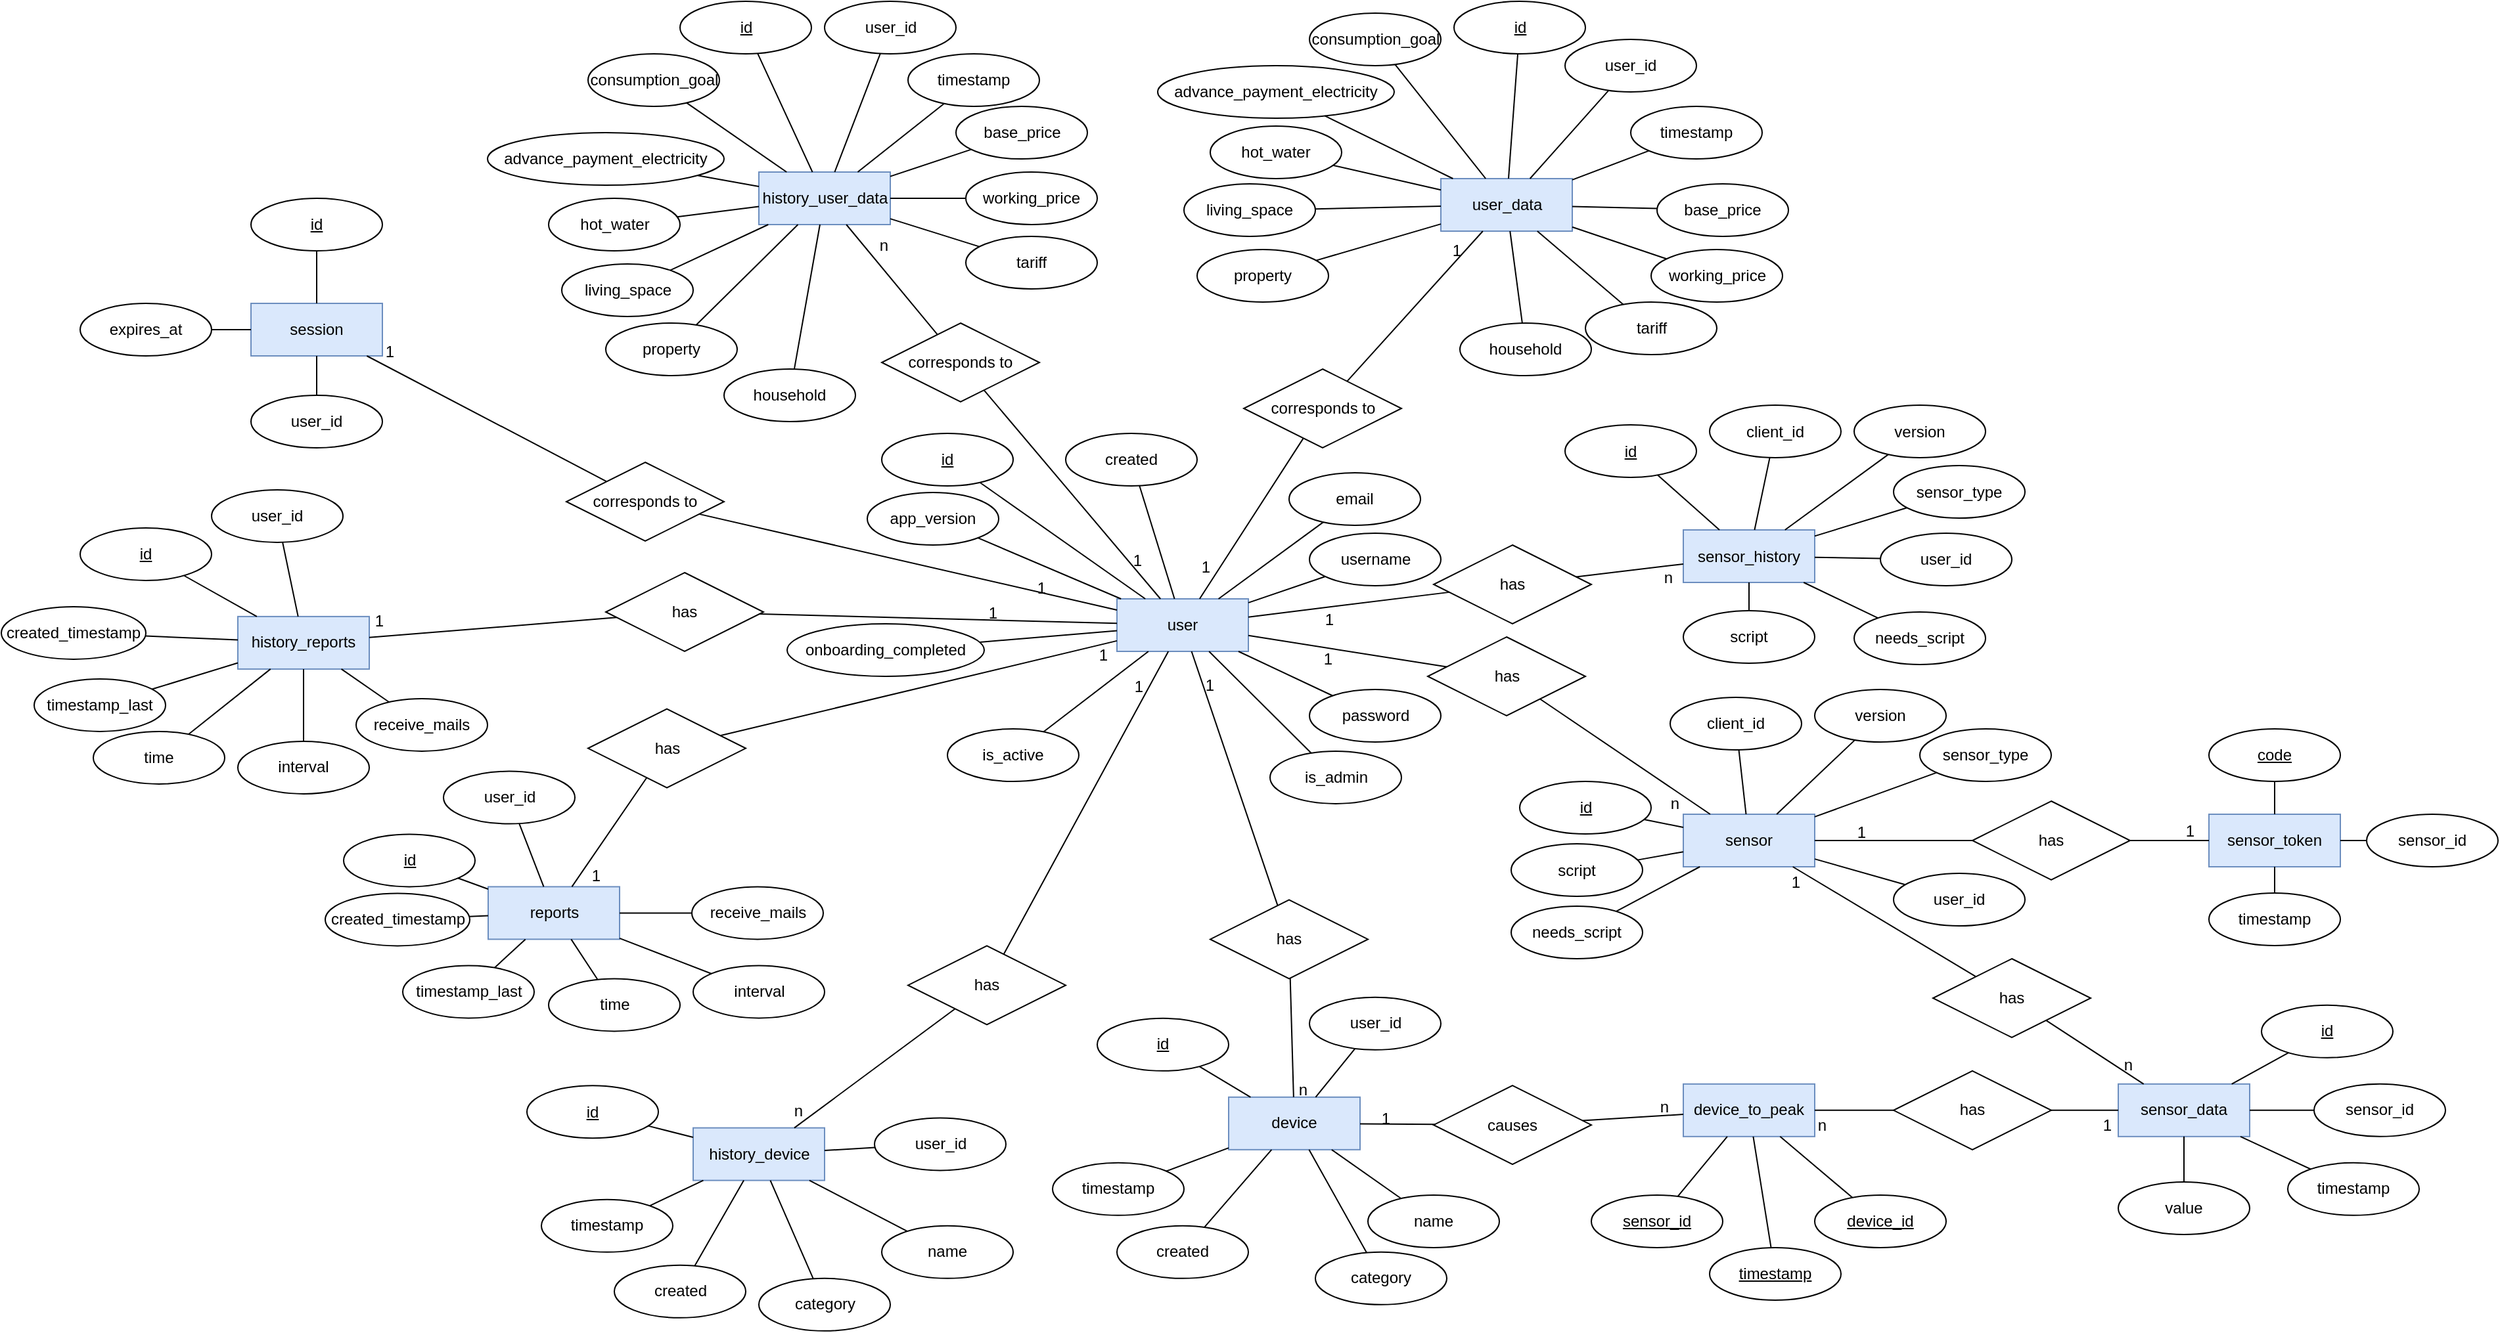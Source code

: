 <mxfile version="24.4.8" type="github">
  <diagram name="Seite-1" id="pW4nG8WH9TfMo9uKfoPs">
    <mxGraphModel dx="2261" dy="1952" grid="1" gridSize="10" guides="1" tooltips="1" connect="1" arrows="1" fold="1" page="1" pageScale="1" pageWidth="827" pageHeight="1169" math="0" shadow="0">
      <root>
        <mxCell id="0" />
        <mxCell id="1" parent="0" />
        <mxCell id="-V0COXys2nx_A6NHHlzI-1" value="user" style="whiteSpace=wrap;html=1;align=center;fillColor=#dae8fc;strokeColor=#6c8ebf;" parent="1" vertex="1">
          <mxGeometry x="479" y="-714" width="100" height="40" as="geometry" />
        </mxCell>
        <mxCell id="-V0COXys2nx_A6NHHlzI-3" value="id" style="ellipse;whiteSpace=wrap;html=1;align=center;fontStyle=4;" parent="1" vertex="1">
          <mxGeometry x="300" y="-840" width="100" height="40" as="geometry" />
        </mxCell>
        <mxCell id="-V0COXys2nx_A6NHHlzI-4" value="created" style="ellipse;whiteSpace=wrap;html=1;align=center;" parent="1" vertex="1">
          <mxGeometry x="440" y="-840" width="100" height="40" as="geometry" />
        </mxCell>
        <mxCell id="-V0COXys2nx_A6NHHlzI-5" value="email" style="ellipse;whiteSpace=wrap;html=1;align=center;" parent="1" vertex="1">
          <mxGeometry x="610" y="-810" width="100" height="40" as="geometry" />
        </mxCell>
        <mxCell id="-V0COXys2nx_A6NHHlzI-6" value="username" style="ellipse;whiteSpace=wrap;html=1;align=center;" parent="1" vertex="1">
          <mxGeometry x="625.5" y="-764" width="100" height="40" as="geometry" />
        </mxCell>
        <mxCell id="-V0COXys2nx_A6NHHlzI-7" value="password" style="ellipse;whiteSpace=wrap;html=1;align=center;" parent="1" vertex="1">
          <mxGeometry x="625.5" y="-645" width="100" height="40" as="geometry" />
        </mxCell>
        <mxCell id="-V0COXys2nx_A6NHHlzI-8" value="is_admin" style="ellipse;whiteSpace=wrap;html=1;align=center;" parent="1" vertex="1">
          <mxGeometry x="595.5" y="-598.05" width="100" height="40" as="geometry" />
        </mxCell>
        <mxCell id="-V0COXys2nx_A6NHHlzI-9" value="is_active" style="ellipse;whiteSpace=wrap;html=1;align=center;" parent="1" vertex="1">
          <mxGeometry x="350" y="-615" width="100" height="40" as="geometry" />
        </mxCell>
        <mxCell id="-V0COXys2nx_A6NHHlzI-10" value="onboarding_completed" style="ellipse;whiteSpace=wrap;html=1;align=center;" parent="1" vertex="1">
          <mxGeometry x="228" y="-695" width="150" height="40" as="geometry" />
        </mxCell>
        <mxCell id="-V0COXys2nx_A6NHHlzI-12" value="app_version" style="ellipse;whiteSpace=wrap;html=1;align=center;" parent="1" vertex="1">
          <mxGeometry x="289" y="-795" width="100" height="40" as="geometry" />
        </mxCell>
        <mxCell id="-V0COXys2nx_A6NHHlzI-13" value="" style="endArrow=none;html=1;rounded=0;" parent="1" source="-V0COXys2nx_A6NHHlzI-3" target="-V0COXys2nx_A6NHHlzI-1" edge="1">
          <mxGeometry relative="1" as="geometry">
            <mxPoint x="969" y="-504" as="sourcePoint" />
            <mxPoint x="1129" y="-504" as="targetPoint" />
          </mxGeometry>
        </mxCell>
        <mxCell id="-V0COXys2nx_A6NHHlzI-15" value="" style="endArrow=none;html=1;rounded=0;" parent="1" source="-V0COXys2nx_A6NHHlzI-1" target="-V0COXys2nx_A6NHHlzI-4" edge="1">
          <mxGeometry relative="1" as="geometry">
            <mxPoint x="476" y="-755" as="sourcePoint" />
            <mxPoint x="521" y="-704" as="targetPoint" />
          </mxGeometry>
        </mxCell>
        <mxCell id="-V0COXys2nx_A6NHHlzI-16" value="" style="endArrow=none;html=1;rounded=0;" parent="1" source="-V0COXys2nx_A6NHHlzI-1" target="-V0COXys2nx_A6NHHlzI-5" edge="1">
          <mxGeometry relative="1" as="geometry">
            <mxPoint x="486" y="-745" as="sourcePoint" />
            <mxPoint x="531" y="-694" as="targetPoint" />
          </mxGeometry>
        </mxCell>
        <mxCell id="-V0COXys2nx_A6NHHlzI-17" value="" style="endArrow=none;html=1;rounded=0;" parent="1" source="-V0COXys2nx_A6NHHlzI-1" target="-V0COXys2nx_A6NHHlzI-6" edge="1">
          <mxGeometry relative="1" as="geometry">
            <mxPoint x="496" y="-735" as="sourcePoint" />
            <mxPoint x="541" y="-684" as="targetPoint" />
          </mxGeometry>
        </mxCell>
        <mxCell id="-V0COXys2nx_A6NHHlzI-18" value="" style="endArrow=none;html=1;rounded=0;" parent="1" source="-V0COXys2nx_A6NHHlzI-1" target="-V0COXys2nx_A6NHHlzI-7" edge="1">
          <mxGeometry relative="1" as="geometry">
            <mxPoint x="506" y="-725" as="sourcePoint" />
            <mxPoint x="551" y="-674" as="targetPoint" />
          </mxGeometry>
        </mxCell>
        <mxCell id="-V0COXys2nx_A6NHHlzI-19" value="" style="endArrow=none;html=1;rounded=0;" parent="1" source="-V0COXys2nx_A6NHHlzI-1" target="-V0COXys2nx_A6NHHlzI-8" edge="1">
          <mxGeometry relative="1" as="geometry">
            <mxPoint x="516" y="-715" as="sourcePoint" />
            <mxPoint x="561" y="-664" as="targetPoint" />
          </mxGeometry>
        </mxCell>
        <mxCell id="-V0COXys2nx_A6NHHlzI-20" value="" style="endArrow=none;html=1;rounded=0;" parent="1" source="-V0COXys2nx_A6NHHlzI-1" target="-V0COXys2nx_A6NHHlzI-9" edge="1">
          <mxGeometry relative="1" as="geometry">
            <mxPoint x="526" y="-705" as="sourcePoint" />
            <mxPoint x="571" y="-654" as="targetPoint" />
          </mxGeometry>
        </mxCell>
        <mxCell id="-V0COXys2nx_A6NHHlzI-21" value="" style="endArrow=none;html=1;rounded=0;" parent="1" source="-V0COXys2nx_A6NHHlzI-1" target="-V0COXys2nx_A6NHHlzI-10" edge="1">
          <mxGeometry relative="1" as="geometry">
            <mxPoint x="536" y="-695" as="sourcePoint" />
            <mxPoint x="581" y="-644" as="targetPoint" />
          </mxGeometry>
        </mxCell>
        <mxCell id="-V0COXys2nx_A6NHHlzI-22" value="" style="endArrow=none;html=1;rounded=0;" parent="1" source="-V0COXys2nx_A6NHHlzI-1" target="-V0COXys2nx_A6NHHlzI-12" edge="1">
          <mxGeometry relative="1" as="geometry">
            <mxPoint x="546" y="-685" as="sourcePoint" />
            <mxPoint x="591" y="-634" as="targetPoint" />
          </mxGeometry>
        </mxCell>
        <mxCell id="-V0COXys2nx_A6NHHlzI-23" value="user_data" style="whiteSpace=wrap;html=1;align=center;fillColor=#dae8fc;strokeColor=#6c8ebf;" parent="1" vertex="1">
          <mxGeometry x="725.5" y="-1034" width="100" height="40" as="geometry" />
        </mxCell>
        <mxCell id="-V0COXys2nx_A6NHHlzI-24" value="id" style="ellipse;whiteSpace=wrap;html=1;align=center;fontStyle=4;" parent="1" vertex="1">
          <mxGeometry x="735.5" y="-1169" width="100" height="40" as="geometry" />
        </mxCell>
        <mxCell id="-V0COXys2nx_A6NHHlzI-25" value="user_id" style="ellipse;whiteSpace=wrap;html=1;align=center;" parent="1" vertex="1">
          <mxGeometry x="820" y="-1140" width="100" height="40" as="geometry" />
        </mxCell>
        <mxCell id="-V0COXys2nx_A6NHHlzI-27" value="timestamp" style="ellipse;whiteSpace=wrap;html=1;align=center;" parent="1" vertex="1">
          <mxGeometry x="870" y="-1089" width="100" height="40" as="geometry" />
        </mxCell>
        <mxCell id="-V0COXys2nx_A6NHHlzI-28" value="base_price" style="ellipse;whiteSpace=wrap;html=1;align=center;" parent="1" vertex="1">
          <mxGeometry x="890" y="-1030" width="100" height="40" as="geometry" />
        </mxCell>
        <mxCell id="-V0COXys2nx_A6NHHlzI-29" value="working_price" style="ellipse;whiteSpace=wrap;html=1;align=center;" parent="1" vertex="1">
          <mxGeometry x="885.5" y="-980" width="100" height="40" as="geometry" />
        </mxCell>
        <mxCell id="-V0COXys2nx_A6NHHlzI-30" value="tariff" style="ellipse;whiteSpace=wrap;html=1;align=center;" parent="1" vertex="1">
          <mxGeometry x="835.5" y="-940" width="100" height="40" as="geometry" />
        </mxCell>
        <mxCell id="-V0COXys2nx_A6NHHlzI-31" value="household" style="ellipse;whiteSpace=wrap;html=1;align=center;" parent="1" vertex="1">
          <mxGeometry x="740" y="-924" width="100" height="40" as="geometry" />
        </mxCell>
        <mxCell id="-V0COXys2nx_A6NHHlzI-32" value="property" style="ellipse;whiteSpace=wrap;html=1;align=center;" parent="1" vertex="1">
          <mxGeometry x="540" y="-980" width="100" height="40" as="geometry" />
        </mxCell>
        <mxCell id="-V0COXys2nx_A6NHHlzI-33" value="living_space" style="ellipse;whiteSpace=wrap;html=1;align=center;" parent="1" vertex="1">
          <mxGeometry x="530" y="-1030" width="100" height="40" as="geometry" />
        </mxCell>
        <mxCell id="-V0COXys2nx_A6NHHlzI-34" value="hot_water" style="ellipse;whiteSpace=wrap;html=1;align=center;" parent="1" vertex="1">
          <mxGeometry x="550" y="-1074" width="100" height="40" as="geometry" />
        </mxCell>
        <mxCell id="-V0COXys2nx_A6NHHlzI-35" value="advance_payment_electricity" style="ellipse;whiteSpace=wrap;html=1;align=center;" parent="1" vertex="1">
          <mxGeometry x="510" y="-1120" width="180" height="40" as="geometry" />
        </mxCell>
        <mxCell id="-V0COXys2nx_A6NHHlzI-36" value="consumption_goal" style="ellipse;whiteSpace=wrap;html=1;align=center;" parent="1" vertex="1">
          <mxGeometry x="625.5" y="-1160" width="100" height="40" as="geometry" />
        </mxCell>
        <mxCell id="-V0COXys2nx_A6NHHlzI-37" value="" style="endArrow=none;html=1;rounded=0;" parent="1" source="-V0COXys2nx_A6NHHlzI-23" target="-V0COXys2nx_A6NHHlzI-24" edge="1">
          <mxGeometry relative="1" as="geometry">
            <mxPoint x="342.5" y="-1044" as="sourcePoint" />
            <mxPoint x="368.5" y="-1114" as="targetPoint" />
          </mxGeometry>
        </mxCell>
        <mxCell id="-V0COXys2nx_A6NHHlzI-38" value="" style="endArrow=none;html=1;rounded=0;" parent="1" source="-V0COXys2nx_A6NHHlzI-23" target="-V0COXys2nx_A6NHHlzI-25" edge="1">
          <mxGeometry relative="1" as="geometry">
            <mxPoint x="352.5" y="-1034" as="sourcePoint" />
            <mxPoint x="378.5" y="-1104" as="targetPoint" />
          </mxGeometry>
        </mxCell>
        <mxCell id="-V0COXys2nx_A6NHHlzI-39" value="" style="endArrow=none;html=1;rounded=0;" parent="1" source="-V0COXys2nx_A6NHHlzI-23" target="-V0COXys2nx_A6NHHlzI-27" edge="1">
          <mxGeometry relative="1" as="geometry">
            <mxPoint x="362.5" y="-1024" as="sourcePoint" />
            <mxPoint x="388.5" y="-1094" as="targetPoint" />
          </mxGeometry>
        </mxCell>
        <mxCell id="-V0COXys2nx_A6NHHlzI-40" value="" style="endArrow=none;html=1;rounded=0;" parent="1" source="-V0COXys2nx_A6NHHlzI-23" target="-V0COXys2nx_A6NHHlzI-28" edge="1">
          <mxGeometry relative="1" as="geometry">
            <mxPoint x="372.5" y="-1014" as="sourcePoint" />
            <mxPoint x="880.779" y="-1035.056" as="targetPoint" />
          </mxGeometry>
        </mxCell>
        <mxCell id="-V0COXys2nx_A6NHHlzI-41" value="" style="endArrow=none;html=1;rounded=0;" parent="1" source="-V0COXys2nx_A6NHHlzI-23" target="-V0COXys2nx_A6NHHlzI-29" edge="1">
          <mxGeometry relative="1" as="geometry">
            <mxPoint x="382.5" y="-1004" as="sourcePoint" />
            <mxPoint x="408.5" y="-1074" as="targetPoint" />
          </mxGeometry>
        </mxCell>
        <mxCell id="-V0COXys2nx_A6NHHlzI-42" value="" style="endArrow=none;html=1;rounded=0;" parent="1" source="-V0COXys2nx_A6NHHlzI-30" target="-V0COXys2nx_A6NHHlzI-23" edge="1">
          <mxGeometry relative="1" as="geometry">
            <mxPoint x="392.5" y="-994" as="sourcePoint" />
            <mxPoint x="418.5" y="-1064" as="targetPoint" />
          </mxGeometry>
        </mxCell>
        <mxCell id="-V0COXys2nx_A6NHHlzI-43" value="" style="endArrow=none;html=1;rounded=0;" parent="1" source="-V0COXys2nx_A6NHHlzI-31" target="-V0COXys2nx_A6NHHlzI-23" edge="1">
          <mxGeometry relative="1" as="geometry">
            <mxPoint x="402.5" y="-984" as="sourcePoint" />
            <mxPoint x="428.5" y="-1054" as="targetPoint" />
          </mxGeometry>
        </mxCell>
        <mxCell id="-V0COXys2nx_A6NHHlzI-44" value="" style="endArrow=none;html=1;rounded=0;" parent="1" source="-V0COXys2nx_A6NHHlzI-32" target="-V0COXys2nx_A6NHHlzI-23" edge="1">
          <mxGeometry relative="1" as="geometry">
            <mxPoint x="412.5" y="-974" as="sourcePoint" />
            <mxPoint x="438.5" y="-1044" as="targetPoint" />
          </mxGeometry>
        </mxCell>
        <mxCell id="-V0COXys2nx_A6NHHlzI-45" value="" style="endArrow=none;html=1;rounded=0;" parent="1" source="-V0COXys2nx_A6NHHlzI-33" target="-V0COXys2nx_A6NHHlzI-23" edge="1">
          <mxGeometry relative="1" as="geometry">
            <mxPoint x="422.5" y="-964" as="sourcePoint" />
            <mxPoint x="448.5" y="-1034" as="targetPoint" />
          </mxGeometry>
        </mxCell>
        <mxCell id="-V0COXys2nx_A6NHHlzI-46" value="" style="endArrow=none;html=1;rounded=0;" parent="1" source="-V0COXys2nx_A6NHHlzI-34" target="-V0COXys2nx_A6NHHlzI-23" edge="1">
          <mxGeometry relative="1" as="geometry">
            <mxPoint x="432.5" y="-954" as="sourcePoint" />
            <mxPoint x="458.5" y="-1024" as="targetPoint" />
          </mxGeometry>
        </mxCell>
        <mxCell id="-V0COXys2nx_A6NHHlzI-47" value="" style="endArrow=none;html=1;rounded=0;" parent="1" source="-V0COXys2nx_A6NHHlzI-23" target="-V0COXys2nx_A6NHHlzI-35" edge="1">
          <mxGeometry relative="1" as="geometry">
            <mxPoint x="442.5" y="-944" as="sourcePoint" />
            <mxPoint x="468.5" y="-1014" as="targetPoint" />
          </mxGeometry>
        </mxCell>
        <mxCell id="-V0COXys2nx_A6NHHlzI-48" value="" style="endArrow=none;html=1;rounded=0;" parent="1" source="-V0COXys2nx_A6NHHlzI-23" target="-V0COXys2nx_A6NHHlzI-36" edge="1">
          <mxGeometry relative="1" as="geometry">
            <mxPoint x="452.5" y="-934" as="sourcePoint" />
            <mxPoint x="478.5" y="-1004" as="targetPoint" />
          </mxGeometry>
        </mxCell>
        <mxCell id="-V0COXys2nx_A6NHHlzI-49" value="session" style="whiteSpace=wrap;html=1;align=center;fillColor=#dae8fc;strokeColor=#6c8ebf;" parent="1" vertex="1">
          <mxGeometry x="-180" y="-939" width="100" height="40" as="geometry" />
        </mxCell>
        <mxCell id="-V0COXys2nx_A6NHHlzI-50" value="id" style="ellipse;whiteSpace=wrap;html=1;align=center;fontStyle=4;" parent="1" vertex="1">
          <mxGeometry x="-180" y="-1019" width="100" height="40" as="geometry" />
        </mxCell>
        <mxCell id="-V0COXys2nx_A6NHHlzI-51" value="user_id" style="ellipse;whiteSpace=wrap;html=1;align=center;" parent="1" vertex="1">
          <mxGeometry x="-180" y="-869" width="100" height="40" as="geometry" />
        </mxCell>
        <mxCell id="-V0COXys2nx_A6NHHlzI-52" value="expires_at" style="ellipse;whiteSpace=wrap;html=1;align=center;" parent="1" vertex="1">
          <mxGeometry x="-310" y="-939" width="100" height="40" as="geometry" />
        </mxCell>
        <mxCell id="-V0COXys2nx_A6NHHlzI-53" value="" style="endArrow=none;html=1;rounded=0;" parent="1" source="-V0COXys2nx_A6NHHlzI-51" target="-V0COXys2nx_A6NHHlzI-49" edge="1">
          <mxGeometry relative="1" as="geometry">
            <mxPoint x="310" y="-1099" as="sourcePoint" />
            <mxPoint x="350" y="-1179" as="targetPoint" />
          </mxGeometry>
        </mxCell>
        <mxCell id="-V0COXys2nx_A6NHHlzI-54" value="" style="endArrow=none;html=1;rounded=0;" parent="1" source="-V0COXys2nx_A6NHHlzI-52" target="-V0COXys2nx_A6NHHlzI-49" edge="1">
          <mxGeometry relative="1" as="geometry">
            <mxPoint x="320" y="-1089" as="sourcePoint" />
            <mxPoint x="360" y="-1169" as="targetPoint" />
          </mxGeometry>
        </mxCell>
        <mxCell id="-V0COXys2nx_A6NHHlzI-55" value="" style="endArrow=none;html=1;rounded=0;" parent="1" source="-V0COXys2nx_A6NHHlzI-49" target="-V0COXys2nx_A6NHHlzI-50" edge="1">
          <mxGeometry relative="1" as="geometry">
            <mxPoint x="330" y="-1079" as="sourcePoint" />
            <mxPoint x="370" y="-1159" as="targetPoint" />
          </mxGeometry>
        </mxCell>
        <mxCell id="-V0COXys2nx_A6NHHlzI-56" value="history_user_data" style="whiteSpace=wrap;html=1;align=center;fillColor=#dae8fc;strokeColor=#6c8ebf;" parent="1" vertex="1">
          <mxGeometry x="206.5" y="-1039" width="100" height="40" as="geometry" />
        </mxCell>
        <mxCell id="-V0COXys2nx_A6NHHlzI-57" value="id" style="ellipse;whiteSpace=wrap;html=1;align=center;fontStyle=4;" parent="1" vertex="1">
          <mxGeometry x="146.5" y="-1169" width="100" height="40" as="geometry" />
        </mxCell>
        <mxCell id="-V0COXys2nx_A6NHHlzI-58" value="user_id" style="ellipse;whiteSpace=wrap;html=1;align=center;" parent="1" vertex="1">
          <mxGeometry x="256.5" y="-1169" width="100" height="40" as="geometry" />
        </mxCell>
        <mxCell id="-V0COXys2nx_A6NHHlzI-59" value="timestamp" style="ellipse;whiteSpace=wrap;html=1;align=center;" parent="1" vertex="1">
          <mxGeometry x="320" y="-1129" width="100" height="40" as="geometry" />
        </mxCell>
        <mxCell id="-V0COXys2nx_A6NHHlzI-60" value="base_price" style="ellipse;whiteSpace=wrap;html=1;align=center;" parent="1" vertex="1">
          <mxGeometry x="356.5" y="-1089" width="100" height="40" as="geometry" />
        </mxCell>
        <mxCell id="-V0COXys2nx_A6NHHlzI-61" value="working_price" style="ellipse;whiteSpace=wrap;html=1;align=center;" parent="1" vertex="1">
          <mxGeometry x="364" y="-1039" width="100" height="40" as="geometry" />
        </mxCell>
        <mxCell id="-V0COXys2nx_A6NHHlzI-62" value="tariff" style="ellipse;whiteSpace=wrap;html=1;align=center;" parent="1" vertex="1">
          <mxGeometry x="364" y="-990" width="100" height="40" as="geometry" />
        </mxCell>
        <mxCell id="-V0COXys2nx_A6NHHlzI-63" value="household" style="ellipse;whiteSpace=wrap;html=1;align=center;" parent="1" vertex="1">
          <mxGeometry x="180" y="-889" width="100" height="40" as="geometry" />
        </mxCell>
        <mxCell id="-V0COXys2nx_A6NHHlzI-64" value="property" style="ellipse;whiteSpace=wrap;html=1;align=center;" parent="1" vertex="1">
          <mxGeometry x="90" y="-924" width="100" height="40" as="geometry" />
        </mxCell>
        <mxCell id="-V0COXys2nx_A6NHHlzI-65" value="living_space" style="ellipse;whiteSpace=wrap;html=1;align=center;" parent="1" vertex="1">
          <mxGeometry x="56.5" y="-969" width="100" height="40" as="geometry" />
        </mxCell>
        <mxCell id="-V0COXys2nx_A6NHHlzI-66" value="hot_water" style="ellipse;whiteSpace=wrap;html=1;align=center;" parent="1" vertex="1">
          <mxGeometry x="46.5" y="-1019" width="100" height="40" as="geometry" />
        </mxCell>
        <mxCell id="-V0COXys2nx_A6NHHlzI-67" value="advance_payment_electricity" style="ellipse;whiteSpace=wrap;html=1;align=center;" parent="1" vertex="1">
          <mxGeometry y="-1069" width="180" height="40" as="geometry" />
        </mxCell>
        <mxCell id="-V0COXys2nx_A6NHHlzI-68" value="consumption_goal" style="ellipse;whiteSpace=wrap;html=1;align=center;" parent="1" vertex="1">
          <mxGeometry x="76.5" y="-1129" width="100" height="40" as="geometry" />
        </mxCell>
        <mxCell id="-V0COXys2nx_A6NHHlzI-69" value="" style="endArrow=none;html=1;rounded=0;" parent="1" source="-V0COXys2nx_A6NHHlzI-56" target="-V0COXys2nx_A6NHHlzI-57" edge="1">
          <mxGeometry relative="1" as="geometry">
            <mxPoint x="-176.5" y="-1049" as="sourcePoint" />
            <mxPoint x="-150.5" y="-1119" as="targetPoint" />
          </mxGeometry>
        </mxCell>
        <mxCell id="-V0COXys2nx_A6NHHlzI-70" value="" style="endArrow=none;html=1;rounded=0;" parent="1" source="-V0COXys2nx_A6NHHlzI-56" target="-V0COXys2nx_A6NHHlzI-58" edge="1">
          <mxGeometry relative="1" as="geometry">
            <mxPoint x="-166.5" y="-1039" as="sourcePoint" />
            <mxPoint x="-140.5" y="-1109" as="targetPoint" />
          </mxGeometry>
        </mxCell>
        <mxCell id="-V0COXys2nx_A6NHHlzI-71" value="" style="endArrow=none;html=1;rounded=0;" parent="1" source="-V0COXys2nx_A6NHHlzI-56" target="-V0COXys2nx_A6NHHlzI-59" edge="1">
          <mxGeometry relative="1" as="geometry">
            <mxPoint x="-156.5" y="-1029" as="sourcePoint" />
            <mxPoint x="-130.5" y="-1099" as="targetPoint" />
          </mxGeometry>
        </mxCell>
        <mxCell id="-V0COXys2nx_A6NHHlzI-72" value="" style="endArrow=none;html=1;rounded=0;" parent="1" source="-V0COXys2nx_A6NHHlzI-56" target="-V0COXys2nx_A6NHHlzI-60" edge="1">
          <mxGeometry relative="1" as="geometry">
            <mxPoint x="-146.5" y="-1019" as="sourcePoint" />
            <mxPoint x="-120.5" y="-1089" as="targetPoint" />
          </mxGeometry>
        </mxCell>
        <mxCell id="-V0COXys2nx_A6NHHlzI-73" value="" style="endArrow=none;html=1;rounded=0;" parent="1" source="-V0COXys2nx_A6NHHlzI-56" target="-V0COXys2nx_A6NHHlzI-61" edge="1">
          <mxGeometry relative="1" as="geometry">
            <mxPoint x="-136.5" y="-1009" as="sourcePoint" />
            <mxPoint x="-110.5" y="-1079" as="targetPoint" />
          </mxGeometry>
        </mxCell>
        <mxCell id="-V0COXys2nx_A6NHHlzI-74" value="" style="endArrow=none;html=1;rounded=0;" parent="1" source="-V0COXys2nx_A6NHHlzI-62" target="-V0COXys2nx_A6NHHlzI-56" edge="1">
          <mxGeometry relative="1" as="geometry">
            <mxPoint x="-126.5" y="-999" as="sourcePoint" />
            <mxPoint x="-100.5" y="-1069" as="targetPoint" />
          </mxGeometry>
        </mxCell>
        <mxCell id="-V0COXys2nx_A6NHHlzI-75" value="" style="endArrow=none;html=1;rounded=0;" parent="1" source="-V0COXys2nx_A6NHHlzI-63" target="-V0COXys2nx_A6NHHlzI-56" edge="1">
          <mxGeometry relative="1" as="geometry">
            <mxPoint x="-116.5" y="-989" as="sourcePoint" />
            <mxPoint x="-90.5" y="-1059" as="targetPoint" />
          </mxGeometry>
        </mxCell>
        <mxCell id="-V0COXys2nx_A6NHHlzI-76" value="" style="endArrow=none;html=1;rounded=0;" parent="1" source="-V0COXys2nx_A6NHHlzI-64" target="-V0COXys2nx_A6NHHlzI-56" edge="1">
          <mxGeometry relative="1" as="geometry">
            <mxPoint x="-106.5" y="-979" as="sourcePoint" />
            <mxPoint x="-80.5" y="-1049" as="targetPoint" />
          </mxGeometry>
        </mxCell>
        <mxCell id="-V0COXys2nx_A6NHHlzI-77" value="" style="endArrow=none;html=1;rounded=0;" parent="1" source="-V0COXys2nx_A6NHHlzI-65" target="-V0COXys2nx_A6NHHlzI-56" edge="1">
          <mxGeometry relative="1" as="geometry">
            <mxPoint x="-96.5" y="-969" as="sourcePoint" />
            <mxPoint x="-70.5" y="-1039" as="targetPoint" />
          </mxGeometry>
        </mxCell>
        <mxCell id="-V0COXys2nx_A6NHHlzI-78" value="" style="endArrow=none;html=1;rounded=0;" parent="1" source="-V0COXys2nx_A6NHHlzI-66" target="-V0COXys2nx_A6NHHlzI-56" edge="1">
          <mxGeometry relative="1" as="geometry">
            <mxPoint x="-86.5" y="-959" as="sourcePoint" />
            <mxPoint x="-60.5" y="-1029" as="targetPoint" />
          </mxGeometry>
        </mxCell>
        <mxCell id="-V0COXys2nx_A6NHHlzI-79" value="" style="endArrow=none;html=1;rounded=0;" parent="1" source="-V0COXys2nx_A6NHHlzI-56" target="-V0COXys2nx_A6NHHlzI-67" edge="1">
          <mxGeometry relative="1" as="geometry">
            <mxPoint x="-76.5" y="-949" as="sourcePoint" />
            <mxPoint x="-50.5" y="-1019" as="targetPoint" />
          </mxGeometry>
        </mxCell>
        <mxCell id="-V0COXys2nx_A6NHHlzI-80" value="" style="endArrow=none;html=1;rounded=0;" parent="1" source="-V0COXys2nx_A6NHHlzI-56" target="-V0COXys2nx_A6NHHlzI-68" edge="1">
          <mxGeometry relative="1" as="geometry">
            <mxPoint x="-66.5" y="-939" as="sourcePoint" />
            <mxPoint x="-40.5" y="-1009" as="targetPoint" />
          </mxGeometry>
        </mxCell>
        <mxCell id="-V0COXys2nx_A6NHHlzI-81" value="reports" style="whiteSpace=wrap;html=1;align=center;fillColor=#dae8fc;strokeColor=#6c8ebf;" parent="1" vertex="1">
          <mxGeometry x="0.5" y="-494.8" width="100" height="40" as="geometry" />
        </mxCell>
        <mxCell id="-V0COXys2nx_A6NHHlzI-82" value="id" style="ellipse;whiteSpace=wrap;html=1;align=center;fontStyle=4;" parent="1" vertex="1">
          <mxGeometry x="-109.5" y="-534.8" width="100" height="40" as="geometry" />
        </mxCell>
        <mxCell id="-V0COXys2nx_A6NHHlzI-83" value="user_id" style="ellipse;whiteSpace=wrap;html=1;align=center;" parent="1" vertex="1">
          <mxGeometry x="-33.5" y="-582.71" width="100" height="40" as="geometry" />
        </mxCell>
        <mxCell id="-V0COXys2nx_A6NHHlzI-84" value="receive_mails" style="ellipse;whiteSpace=wrap;html=1;align=center;" parent="1" vertex="1">
          <mxGeometry x="155.5" y="-494.8" width="100" height="40" as="geometry" />
        </mxCell>
        <mxCell id="-V0COXys2nx_A6NHHlzI-85" value="interval" style="ellipse;whiteSpace=wrap;html=1;align=center;" parent="1" vertex="1">
          <mxGeometry x="156.5" y="-434.8" width="100" height="40" as="geometry" />
        </mxCell>
        <mxCell id="-V0COXys2nx_A6NHHlzI-86" value="time" style="ellipse;whiteSpace=wrap;html=1;align=center;" parent="1" vertex="1">
          <mxGeometry x="46.5" y="-424.8" width="100" height="40" as="geometry" />
        </mxCell>
        <mxCell id="-V0COXys2nx_A6NHHlzI-87" value="timestamp_last" style="ellipse;whiteSpace=wrap;html=1;align=center;" parent="1" vertex="1">
          <mxGeometry x="-64.5" y="-434.8" width="100" height="40" as="geometry" />
        </mxCell>
        <mxCell id="-V0COXys2nx_A6NHHlzI-88" value="created_timestamp" style="ellipse;whiteSpace=wrap;html=1;align=center;" parent="1" vertex="1">
          <mxGeometry x="-123.5" y="-489.8" width="110" height="40" as="geometry" />
        </mxCell>
        <mxCell id="-V0COXys2nx_A6NHHlzI-89" value="" style="endArrow=none;html=1;rounded=0;" parent="1" source="-V0COXys2nx_A6NHHlzI-81" target="-V0COXys2nx_A6NHHlzI-82" edge="1">
          <mxGeometry relative="1" as="geometry">
            <mxPoint x="506.5" y="-724.8" as="sourcePoint" />
            <mxPoint x="466.5" y="-724.8" as="targetPoint" />
          </mxGeometry>
        </mxCell>
        <mxCell id="-V0COXys2nx_A6NHHlzI-90" value="" style="endArrow=none;html=1;rounded=0;" parent="1" source="-V0COXys2nx_A6NHHlzI-83" target="-V0COXys2nx_A6NHHlzI-81" edge="1">
          <mxGeometry relative="1" as="geometry">
            <mxPoint x="516.5" y="-714.8" as="sourcePoint" />
            <mxPoint x="476.5" y="-714.8" as="targetPoint" />
          </mxGeometry>
        </mxCell>
        <mxCell id="-V0COXys2nx_A6NHHlzI-91" value="" style="endArrow=none;html=1;rounded=0;" parent="1" source="-V0COXys2nx_A6NHHlzI-84" target="-V0COXys2nx_A6NHHlzI-81" edge="1">
          <mxGeometry relative="1" as="geometry">
            <mxPoint x="526.5" y="-704.8" as="sourcePoint" />
            <mxPoint x="486.5" y="-704.8" as="targetPoint" />
          </mxGeometry>
        </mxCell>
        <mxCell id="-V0COXys2nx_A6NHHlzI-92" value="" style="endArrow=none;html=1;rounded=0;" parent="1" source="-V0COXys2nx_A6NHHlzI-85" target="-V0COXys2nx_A6NHHlzI-81" edge="1">
          <mxGeometry relative="1" as="geometry">
            <mxPoint x="536.5" y="-694.8" as="sourcePoint" />
            <mxPoint x="496.5" y="-694.8" as="targetPoint" />
          </mxGeometry>
        </mxCell>
        <mxCell id="-V0COXys2nx_A6NHHlzI-93" value="" style="endArrow=none;html=1;rounded=0;" parent="1" source="-V0COXys2nx_A6NHHlzI-81" target="-V0COXys2nx_A6NHHlzI-86" edge="1">
          <mxGeometry relative="1" as="geometry">
            <mxPoint x="546.5" y="-684.8" as="sourcePoint" />
            <mxPoint x="89.5" y="-428.8" as="targetPoint" />
          </mxGeometry>
        </mxCell>
        <mxCell id="-V0COXys2nx_A6NHHlzI-94" value="" style="endArrow=none;html=1;rounded=0;" parent="1" source="-V0COXys2nx_A6NHHlzI-81" target="-V0COXys2nx_A6NHHlzI-87" edge="1">
          <mxGeometry relative="1" as="geometry">
            <mxPoint x="556.5" y="-674.8" as="sourcePoint" />
            <mxPoint x="516.5" y="-674.8" as="targetPoint" />
          </mxGeometry>
        </mxCell>
        <mxCell id="-V0COXys2nx_A6NHHlzI-95" value="" style="endArrow=none;html=1;rounded=0;" parent="1" source="-V0COXys2nx_A6NHHlzI-81" target="-V0COXys2nx_A6NHHlzI-88" edge="1">
          <mxGeometry relative="1" as="geometry">
            <mxPoint x="566.5" y="-664.8" as="sourcePoint" />
            <mxPoint x="526.5" y="-664.8" as="targetPoint" />
          </mxGeometry>
        </mxCell>
        <mxCell id="-V0COXys2nx_A6NHHlzI-96" value="history_reports" style="whiteSpace=wrap;html=1;align=center;fillColor=#dae8fc;strokeColor=#6c8ebf;" parent="1" vertex="1">
          <mxGeometry x="-190" y="-700.55" width="100" height="40" as="geometry" />
        </mxCell>
        <mxCell id="-V0COXys2nx_A6NHHlzI-97" value="id" style="ellipse;whiteSpace=wrap;html=1;align=center;fontStyle=4;" parent="1" vertex="1">
          <mxGeometry x="-310" y="-768.05" width="100" height="40" as="geometry" />
        </mxCell>
        <mxCell id="-V0COXys2nx_A6NHHlzI-98" value="user_id" style="ellipse;whiteSpace=wrap;html=1;align=center;" parent="1" vertex="1">
          <mxGeometry x="-210" y="-797.05" width="100" height="40" as="geometry" />
        </mxCell>
        <mxCell id="-V0COXys2nx_A6NHHlzI-99" value="receive_mails" style="ellipse;whiteSpace=wrap;html=1;align=center;" parent="1" vertex="1">
          <mxGeometry x="-100" y="-638.05" width="100" height="40" as="geometry" />
        </mxCell>
        <mxCell id="-V0COXys2nx_A6NHHlzI-100" value="interval" style="ellipse;whiteSpace=wrap;html=1;align=center;" parent="1" vertex="1">
          <mxGeometry x="-190" y="-605.55" width="100" height="40" as="geometry" />
        </mxCell>
        <mxCell id="-V0COXys2nx_A6NHHlzI-101" value="time" style="ellipse;whiteSpace=wrap;html=1;align=center;" parent="1" vertex="1">
          <mxGeometry x="-300" y="-613.05" width="100" height="40" as="geometry" />
        </mxCell>
        <mxCell id="-V0COXys2nx_A6NHHlzI-102" value="timestamp_last" style="ellipse;whiteSpace=wrap;html=1;align=center;" parent="1" vertex="1">
          <mxGeometry x="-345" y="-653.05" width="100" height="40" as="geometry" />
        </mxCell>
        <mxCell id="-V0COXys2nx_A6NHHlzI-103" value="created_timestamp" style="ellipse;whiteSpace=wrap;html=1;align=center;" parent="1" vertex="1">
          <mxGeometry x="-370" y="-708.05" width="110" height="40" as="geometry" />
        </mxCell>
        <mxCell id="-V0COXys2nx_A6NHHlzI-104" value="" style="endArrow=none;html=1;rounded=0;" parent="1" source="-V0COXys2nx_A6NHHlzI-96" target="-V0COXys2nx_A6NHHlzI-97" edge="1">
          <mxGeometry relative="1" as="geometry">
            <mxPoint x="-30" y="-920.55" as="sourcePoint" />
            <mxPoint x="-70" y="-920.55" as="targetPoint" />
          </mxGeometry>
        </mxCell>
        <mxCell id="-V0COXys2nx_A6NHHlzI-105" value="" style="endArrow=none;html=1;rounded=0;" parent="1" source="-V0COXys2nx_A6NHHlzI-98" target="-V0COXys2nx_A6NHHlzI-96" edge="1">
          <mxGeometry relative="1" as="geometry">
            <mxPoint x="-20" y="-910.55" as="sourcePoint" />
            <mxPoint x="-60" y="-910.55" as="targetPoint" />
          </mxGeometry>
        </mxCell>
        <mxCell id="-V0COXys2nx_A6NHHlzI-106" value="" style="endArrow=none;html=1;rounded=0;" parent="1" source="-V0COXys2nx_A6NHHlzI-99" target="-V0COXys2nx_A6NHHlzI-96" edge="1">
          <mxGeometry relative="1" as="geometry">
            <mxPoint x="-10" y="-900.55" as="sourcePoint" />
            <mxPoint x="-50" y="-900.55" as="targetPoint" />
          </mxGeometry>
        </mxCell>
        <mxCell id="-V0COXys2nx_A6NHHlzI-107" value="" style="endArrow=none;html=1;rounded=0;" parent="1" source="-V0COXys2nx_A6NHHlzI-100" target="-V0COXys2nx_A6NHHlzI-96" edge="1">
          <mxGeometry relative="1" as="geometry">
            <mxPoint y="-890.55" as="sourcePoint" />
            <mxPoint x="-40" y="-890.55" as="targetPoint" />
          </mxGeometry>
        </mxCell>
        <mxCell id="-V0COXys2nx_A6NHHlzI-108" value="" style="endArrow=none;html=1;rounded=0;" parent="1" source="-V0COXys2nx_A6NHHlzI-96" target="-V0COXys2nx_A6NHHlzI-101" edge="1">
          <mxGeometry relative="1" as="geometry">
            <mxPoint x="10" y="-880.55" as="sourcePoint" />
            <mxPoint x="-30" y="-880.55" as="targetPoint" />
          </mxGeometry>
        </mxCell>
        <mxCell id="-V0COXys2nx_A6NHHlzI-109" value="" style="endArrow=none;html=1;rounded=0;" parent="1" source="-V0COXys2nx_A6NHHlzI-96" target="-V0COXys2nx_A6NHHlzI-102" edge="1">
          <mxGeometry relative="1" as="geometry">
            <mxPoint x="20" y="-870.55" as="sourcePoint" />
            <mxPoint x="-20" y="-870.55" as="targetPoint" />
          </mxGeometry>
        </mxCell>
        <mxCell id="-V0COXys2nx_A6NHHlzI-110" value="" style="endArrow=none;html=1;rounded=0;" parent="1" source="-V0COXys2nx_A6NHHlzI-96" target="-V0COXys2nx_A6NHHlzI-103" edge="1">
          <mxGeometry relative="1" as="geometry">
            <mxPoint x="30" y="-860.55" as="sourcePoint" />
            <mxPoint x="-10" y="-860.55" as="targetPoint" />
          </mxGeometry>
        </mxCell>
        <mxCell id="-V0COXys2nx_A6NHHlzI-111" value="corresponds to" style="shape=rhombus;perimeter=rhombusPerimeter;whiteSpace=wrap;html=1;align=center;" parent="1" vertex="1">
          <mxGeometry x="300" y="-924" width="120" height="60" as="geometry" />
        </mxCell>
        <mxCell id="-V0COXys2nx_A6NHHlzI-114" value="" style="endArrow=none;html=1;rounded=0;" parent="1" source="-V0COXys2nx_A6NHHlzI-111" target="-V0COXys2nx_A6NHHlzI-56" edge="1">
          <mxGeometry relative="1" as="geometry">
            <mxPoint x="240" y="-910" as="sourcePoint" />
            <mxPoint x="400" y="-910" as="targetPoint" />
          </mxGeometry>
        </mxCell>
        <mxCell id="-V0COXys2nx_A6NHHlzI-115" value="n" style="resizable=0;html=1;whiteSpace=wrap;align=right;verticalAlign=bottom;" parent="-V0COXys2nx_A6NHHlzI-114" connectable="0" vertex="1">
          <mxGeometry x="1" relative="1" as="geometry">
            <mxPoint x="34" y="25" as="offset" />
          </mxGeometry>
        </mxCell>
        <mxCell id="-V0COXys2nx_A6NHHlzI-116" value="" style="endArrow=none;html=1;rounded=0;" parent="1" source="-V0COXys2nx_A6NHHlzI-111" target="-V0COXys2nx_A6NHHlzI-1" edge="1">
          <mxGeometry relative="1" as="geometry">
            <mxPoint x="457.448" y="-1018.224" as="sourcePoint" />
            <mxPoint x="216" y="-1009" as="targetPoint" />
          </mxGeometry>
        </mxCell>
        <mxCell id="-V0COXys2nx_A6NHHlzI-117" value="1" style="resizable=0;html=1;whiteSpace=wrap;align=right;verticalAlign=bottom;" parent="-V0COXys2nx_A6NHHlzI-116" connectable="0" vertex="1">
          <mxGeometry x="1" relative="1" as="geometry">
            <mxPoint x="-13" y="-20" as="offset" />
          </mxGeometry>
        </mxCell>
        <mxCell id="-V0COXys2nx_A6NHHlzI-118" value="corresponds to" style="shape=rhombus;perimeter=rhombusPerimeter;whiteSpace=wrap;html=1;align=center;" parent="1" vertex="1">
          <mxGeometry x="575.5" y="-889" width="120" height="60" as="geometry" />
        </mxCell>
        <mxCell id="-V0COXys2nx_A6NHHlzI-119" value="" style="endArrow=none;html=1;rounded=0;" parent="1" source="-V0COXys2nx_A6NHHlzI-118" target="-V0COXys2nx_A6NHHlzI-1" edge="1">
          <mxGeometry relative="1" as="geometry">
            <mxPoint x="388" y="-863" as="sourcePoint" />
            <mxPoint x="522" y="-704" as="targetPoint" />
          </mxGeometry>
        </mxCell>
        <mxCell id="-V0COXys2nx_A6NHHlzI-120" value="1" style="resizable=0;html=1;whiteSpace=wrap;align=right;verticalAlign=bottom;" parent="-V0COXys2nx_A6NHHlzI-119" connectable="0" vertex="1">
          <mxGeometry x="1" relative="1" as="geometry">
            <mxPoint x="10" y="-15" as="offset" />
          </mxGeometry>
        </mxCell>
        <mxCell id="-V0COXys2nx_A6NHHlzI-121" value="" style="endArrow=none;html=1;rounded=0;" parent="1" source="-V0COXys2nx_A6NHHlzI-118" target="-V0COXys2nx_A6NHHlzI-23" edge="1">
          <mxGeometry relative="1" as="geometry">
            <mxPoint x="716" y="-864" as="sourcePoint" />
            <mxPoint x="559" y="-704" as="targetPoint" />
          </mxGeometry>
        </mxCell>
        <mxCell id="-V0COXys2nx_A6NHHlzI-122" value="1" style="resizable=0;html=1;whiteSpace=wrap;align=right;verticalAlign=bottom;" parent="-V0COXys2nx_A6NHHlzI-121" connectable="0" vertex="1">
          <mxGeometry x="1" relative="1" as="geometry">
            <mxPoint x="-15" y="23" as="offset" />
          </mxGeometry>
        </mxCell>
        <mxCell id="-V0COXys2nx_A6NHHlzI-124" value="corresponds to" style="shape=rhombus;perimeter=rhombusPerimeter;whiteSpace=wrap;html=1;align=center;" parent="1" vertex="1">
          <mxGeometry x="60" y="-818" width="120" height="60" as="geometry" />
        </mxCell>
        <mxCell id="-V0COXys2nx_A6NHHlzI-125" value="" style="endArrow=none;html=1;rounded=0;" parent="1" source="-V0COXys2nx_A6NHHlzI-124" target="-V0COXys2nx_A6NHHlzI-1" edge="1">
          <mxGeometry relative="1" as="geometry">
            <mxPoint x="388" y="-863" as="sourcePoint" />
            <mxPoint x="522" y="-704" as="targetPoint" />
          </mxGeometry>
        </mxCell>
        <mxCell id="-V0COXys2nx_A6NHHlzI-126" value="1" style="resizable=0;html=1;whiteSpace=wrap;align=right;verticalAlign=bottom;" parent="-V0COXys2nx_A6NHHlzI-125" connectable="0" vertex="1">
          <mxGeometry x="1" relative="1" as="geometry">
            <mxPoint x="-52" y="-8" as="offset" />
          </mxGeometry>
        </mxCell>
        <mxCell id="-V0COXys2nx_A6NHHlzI-127" value="" style="endArrow=none;html=1;rounded=0;" parent="1" source="-V0COXys2nx_A6NHHlzI-124" target="-V0COXys2nx_A6NHHlzI-49" edge="1">
          <mxGeometry relative="1" as="geometry">
            <mxPoint x="-42.692" y="-918.404" as="sourcePoint" />
            <mxPoint x="239" y="-908" as="targetPoint" />
          </mxGeometry>
        </mxCell>
        <mxCell id="-V0COXys2nx_A6NHHlzI-128" value="1" style="resizable=0;html=1;whiteSpace=wrap;align=right;verticalAlign=bottom;" parent="-V0COXys2nx_A6NHHlzI-127" connectable="0" vertex="1">
          <mxGeometry x="1" relative="1" as="geometry">
            <mxPoint x="22" y="5" as="offset" />
          </mxGeometry>
        </mxCell>
        <mxCell id="-V0COXys2nx_A6NHHlzI-129" value="has" style="shape=rhombus;perimeter=rhombusPerimeter;whiteSpace=wrap;html=1;align=center;" parent="1" vertex="1">
          <mxGeometry x="76.5" y="-630.21" width="120" height="60" as="geometry" />
        </mxCell>
        <mxCell id="-V0COXys2nx_A6NHHlzI-130" value="" style="endArrow=none;html=1;rounded=0;" parent="1" source="-V0COXys2nx_A6NHHlzI-129" target="-V0COXys2nx_A6NHHlzI-1" edge="1">
          <mxGeometry relative="1" as="geometry">
            <mxPoint x="716" y="-864" as="sourcePoint" />
            <mxPoint x="559" y="-704" as="targetPoint" />
          </mxGeometry>
        </mxCell>
        <mxCell id="-V0COXys2nx_A6NHHlzI-131" value="1" style="resizable=0;html=1;whiteSpace=wrap;align=right;verticalAlign=bottom;" parent="-V0COXys2nx_A6NHHlzI-130" connectable="0" vertex="1">
          <mxGeometry x="1" relative="1" as="geometry">
            <mxPoint x="-6" y="20" as="offset" />
          </mxGeometry>
        </mxCell>
        <mxCell id="-V0COXys2nx_A6NHHlzI-132" value="" style="endArrow=none;html=1;rounded=0;" parent="1" source="-V0COXys2nx_A6NHHlzI-129" target="-V0COXys2nx_A6NHHlzI-81" edge="1">
          <mxGeometry relative="1" as="geometry">
            <mxPoint x="17.32" y="-550.21" as="sourcePoint" />
            <mxPoint x="133.5" y="-703.8" as="targetPoint" />
          </mxGeometry>
        </mxCell>
        <mxCell id="-V0COXys2nx_A6NHHlzI-133" value="1" style="resizable=0;html=1;whiteSpace=wrap;align=right;verticalAlign=bottom;" parent="-V0COXys2nx_A6NHHlzI-132" connectable="0" vertex="1">
          <mxGeometry x="1" relative="1" as="geometry">
            <mxPoint x="23" as="offset" />
          </mxGeometry>
        </mxCell>
        <mxCell id="-V0COXys2nx_A6NHHlzI-134" value="has" style="shape=rhombus;perimeter=rhombusPerimeter;whiteSpace=wrap;html=1;align=center;" parent="1" vertex="1">
          <mxGeometry x="90" y="-734" width="120" height="60" as="geometry" />
        </mxCell>
        <mxCell id="-V0COXys2nx_A6NHHlzI-135" value="" style="endArrow=none;html=1;rounded=0;" parent="1" source="-V0COXys2nx_A6NHHlzI-134" target="-V0COXys2nx_A6NHHlzI-1" edge="1">
          <mxGeometry relative="1" as="geometry">
            <mxPoint x="637" y="-576" as="sourcePoint" />
            <mxPoint x="557" y="-664" as="targetPoint" />
          </mxGeometry>
        </mxCell>
        <mxCell id="-V0COXys2nx_A6NHHlzI-136" value="1" style="resizable=0;html=1;whiteSpace=wrap;align=right;verticalAlign=bottom;" parent="-V0COXys2nx_A6NHHlzI-135" connectable="0" vertex="1">
          <mxGeometry x="1" relative="1" as="geometry">
            <mxPoint x="-89" y="1" as="offset" />
          </mxGeometry>
        </mxCell>
        <mxCell id="-V0COXys2nx_A6NHHlzI-137" value="" style="endArrow=none;html=1;rounded=0;" parent="1" source="-V0COXys2nx_A6NHHlzI-134" target="-V0COXys2nx_A6NHHlzI-96" edge="1">
          <mxGeometry relative="1" as="geometry">
            <mxPoint x="18.093" y="-818.003" as="sourcePoint" />
            <mxPoint x="187" y="-899.55" as="targetPoint" />
          </mxGeometry>
        </mxCell>
        <mxCell id="-V0COXys2nx_A6NHHlzI-138" value="1" style="resizable=0;html=1;whiteSpace=wrap;align=right;verticalAlign=bottom;" parent="-V0COXys2nx_A6NHHlzI-137" connectable="0" vertex="1">
          <mxGeometry x="1" relative="1" as="geometry">
            <mxPoint x="13" y="-4" as="offset" />
          </mxGeometry>
        </mxCell>
        <mxCell id="-V0COXys2nx_A6NHHlzI-140" value="sensor_history" style="whiteSpace=wrap;html=1;align=center;fillColor=#dae8fc;strokeColor=#6c8ebf;" parent="1" vertex="1">
          <mxGeometry x="910" y="-766.5" width="100" height="40" as="geometry" />
        </mxCell>
        <mxCell id="-V0COXys2nx_A6NHHlzI-142" value="id" style="ellipse;whiteSpace=wrap;html=1;align=center;fontStyle=4;" parent="1" vertex="1">
          <mxGeometry x="820" y="-846.5" width="100" height="40" as="geometry" />
        </mxCell>
        <mxCell id="-V0COXys2nx_A6NHHlzI-143" value="client_id" style="ellipse;whiteSpace=wrap;html=1;align=center;" parent="1" vertex="1">
          <mxGeometry x="930" y="-861.5" width="100" height="40" as="geometry" />
        </mxCell>
        <mxCell id="-V0COXys2nx_A6NHHlzI-145" value="version" style="ellipse;whiteSpace=wrap;html=1;align=center;" parent="1" vertex="1">
          <mxGeometry x="1040" y="-861.5" width="100" height="40" as="geometry" />
        </mxCell>
        <mxCell id="-V0COXys2nx_A6NHHlzI-146" value="sensor_type" style="ellipse;whiteSpace=wrap;html=1;align=center;" parent="1" vertex="1">
          <mxGeometry x="1070" y="-815.5" width="100" height="40" as="geometry" />
        </mxCell>
        <mxCell id="-V0COXys2nx_A6NHHlzI-147" value="user_id" style="ellipse;whiteSpace=wrap;html=1;align=center;" parent="1" vertex="1">
          <mxGeometry x="1060" y="-764" width="100" height="40" as="geometry" />
        </mxCell>
        <mxCell id="-V0COXys2nx_A6NHHlzI-148" value="needs_script" style="ellipse;whiteSpace=wrap;html=1;align=center;" parent="1" vertex="1">
          <mxGeometry x="1040" y="-704" width="100" height="40" as="geometry" />
        </mxCell>
        <mxCell id="-V0COXys2nx_A6NHHlzI-149" value="script" style="ellipse;whiteSpace=wrap;html=1;align=center;" parent="1" vertex="1">
          <mxGeometry x="910" y="-705" width="100" height="40" as="geometry" />
        </mxCell>
        <mxCell id="-V0COXys2nx_A6NHHlzI-150" value="" style="endArrow=none;html=1;rounded=0;" parent="1" source="-V0COXys2nx_A6NHHlzI-140" target="-V0COXys2nx_A6NHHlzI-142" edge="1">
          <mxGeometry relative="1" as="geometry">
            <mxPoint x="880" y="-954.5" as="sourcePoint" />
            <mxPoint x="812" y="-1035.5" as="targetPoint" />
          </mxGeometry>
        </mxCell>
        <mxCell id="-V0COXys2nx_A6NHHlzI-151" value="" style="endArrow=none;html=1;rounded=0;" parent="1" source="-V0COXys2nx_A6NHHlzI-140" target="-V0COXys2nx_A6NHHlzI-143" edge="1">
          <mxGeometry relative="1" as="geometry">
            <mxPoint x="890" y="-944.5" as="sourcePoint" />
            <mxPoint x="822" y="-1025.5" as="targetPoint" />
          </mxGeometry>
        </mxCell>
        <mxCell id="-V0COXys2nx_A6NHHlzI-152" value="" style="endArrow=none;html=1;rounded=0;" parent="1" source="-V0COXys2nx_A6NHHlzI-140" target="-V0COXys2nx_A6NHHlzI-145" edge="1">
          <mxGeometry relative="1" as="geometry">
            <mxPoint x="900" y="-934.5" as="sourcePoint" />
            <mxPoint x="832" y="-1015.5" as="targetPoint" />
          </mxGeometry>
        </mxCell>
        <mxCell id="-V0COXys2nx_A6NHHlzI-153" value="" style="endArrow=none;html=1;rounded=0;" parent="1" source="-V0COXys2nx_A6NHHlzI-146" target="-V0COXys2nx_A6NHHlzI-140" edge="1">
          <mxGeometry relative="1" as="geometry">
            <mxPoint x="910" y="-924.5" as="sourcePoint" />
            <mxPoint x="842" y="-1005.5" as="targetPoint" />
          </mxGeometry>
        </mxCell>
        <mxCell id="-V0COXys2nx_A6NHHlzI-154" value="" style="endArrow=none;html=1;rounded=0;" parent="1" source="-V0COXys2nx_A6NHHlzI-147" target="-V0COXys2nx_A6NHHlzI-140" edge="1">
          <mxGeometry relative="1" as="geometry">
            <mxPoint x="920" y="-914.5" as="sourcePoint" />
            <mxPoint x="852" y="-995.5" as="targetPoint" />
          </mxGeometry>
        </mxCell>
        <mxCell id="-V0COXys2nx_A6NHHlzI-155" value="" style="endArrow=none;html=1;rounded=0;" parent="1" source="-V0COXys2nx_A6NHHlzI-148" target="-V0COXys2nx_A6NHHlzI-140" edge="1">
          <mxGeometry relative="1" as="geometry">
            <mxPoint x="930" y="-904.5" as="sourcePoint" />
            <mxPoint x="862" y="-985.5" as="targetPoint" />
          </mxGeometry>
        </mxCell>
        <mxCell id="-V0COXys2nx_A6NHHlzI-156" value="" style="endArrow=none;html=1;rounded=0;" parent="1" source="-V0COXys2nx_A6NHHlzI-149" target="-V0COXys2nx_A6NHHlzI-140" edge="1">
          <mxGeometry relative="1" as="geometry">
            <mxPoint x="940" y="-894.5" as="sourcePoint" />
            <mxPoint x="872" y="-975.5" as="targetPoint" />
          </mxGeometry>
        </mxCell>
        <mxCell id="-V0COXys2nx_A6NHHlzI-157" value="has" style="shape=rhombus;perimeter=rhombusPerimeter;whiteSpace=wrap;html=1;align=center;" parent="1" vertex="1">
          <mxGeometry x="720" y="-755" width="120" height="60" as="geometry" />
        </mxCell>
        <mxCell id="-V0COXys2nx_A6NHHlzI-158" value="" style="endArrow=none;html=1;rounded=0;" parent="1" source="-V0COXys2nx_A6NHHlzI-157" target="-V0COXys2nx_A6NHHlzI-1" edge="1">
          <mxGeometry relative="1" as="geometry">
            <mxPoint x="631" y="-826" as="sourcePoint" />
            <mxPoint x="552" y="-704" as="targetPoint" />
          </mxGeometry>
        </mxCell>
        <mxCell id="-V0COXys2nx_A6NHHlzI-159" value="1" style="resizable=0;html=1;whiteSpace=wrap;align=right;verticalAlign=bottom;" parent="-V0COXys2nx_A6NHHlzI-158" connectable="0" vertex="1">
          <mxGeometry x="1" relative="1" as="geometry">
            <mxPoint x="66" y="11" as="offset" />
          </mxGeometry>
        </mxCell>
        <mxCell id="-V0COXys2nx_A6NHHlzI-160" value="" style="endArrow=none;html=1;rounded=0;" parent="1" source="-V0COXys2nx_A6NHHlzI-157" target="-V0COXys2nx_A6NHHlzI-140" edge="1">
          <mxGeometry relative="1" as="geometry">
            <mxPoint x="835.5" y="-746.5" as="sourcePoint" />
            <mxPoint x="599" y="-735.5" as="targetPoint" />
          </mxGeometry>
        </mxCell>
        <mxCell id="-V0COXys2nx_A6NHHlzI-161" value="n" style="resizable=0;html=1;whiteSpace=wrap;align=right;verticalAlign=bottom;" parent="-V0COXys2nx_A6NHHlzI-160" connectable="0" vertex="1">
          <mxGeometry x="1" relative="1" as="geometry">
            <mxPoint x="-6" y="19" as="offset" />
          </mxGeometry>
        </mxCell>
        <mxCell id="-V0COXys2nx_A6NHHlzI-162" value="sensor" style="whiteSpace=wrap;html=1;align=center;fillColor=#dae8fc;strokeColor=#6c8ebf;" parent="1" vertex="1">
          <mxGeometry x="910" y="-550" width="100" height="40" as="geometry" />
        </mxCell>
        <mxCell id="-V0COXys2nx_A6NHHlzI-164" value="client_id" style="ellipse;whiteSpace=wrap;html=1;align=center;" parent="1" vertex="1">
          <mxGeometry x="900" y="-639" width="100" height="40" as="geometry" />
        </mxCell>
        <mxCell id="-V0COXys2nx_A6NHHlzI-165" value="version" style="ellipse;whiteSpace=wrap;html=1;align=center;" parent="1" vertex="1">
          <mxGeometry x="1010" y="-645" width="100" height="40" as="geometry" />
        </mxCell>
        <mxCell id="-V0COXys2nx_A6NHHlzI-166" value="sensor_type" style="ellipse;whiteSpace=wrap;html=1;align=center;" parent="1" vertex="1">
          <mxGeometry x="1090" y="-615" width="100" height="40" as="geometry" />
        </mxCell>
        <mxCell id="-V0COXys2nx_A6NHHlzI-167" value="user_id" style="ellipse;whiteSpace=wrap;html=1;align=center;" parent="1" vertex="1">
          <mxGeometry x="1070" y="-505" width="100" height="40" as="geometry" />
        </mxCell>
        <mxCell id="-V0COXys2nx_A6NHHlzI-168" value="needs_script" style="ellipse;whiteSpace=wrap;html=1;align=center;" parent="1" vertex="1">
          <mxGeometry x="779" y="-480" width="100" height="40" as="geometry" />
        </mxCell>
        <mxCell id="-V0COXys2nx_A6NHHlzI-169" value="script" style="ellipse;whiteSpace=wrap;html=1;align=center;" parent="1" vertex="1">
          <mxGeometry x="779" y="-527.5" width="100" height="40" as="geometry" />
        </mxCell>
        <mxCell id="-V0COXys2nx_A6NHHlzI-170" value="" style="endArrow=none;html=1;rounded=0;" parent="1" source="-V0COXys2nx_A6NHHlzI-162" target="-V0COXys2nx_A6NHHlzI-183" edge="1">
          <mxGeometry relative="1" as="geometry">
            <mxPoint x="910" y="-530" as="sourcePoint" />
            <mxPoint x="884.82" y="-535.712" as="targetPoint" />
          </mxGeometry>
        </mxCell>
        <mxCell id="-V0COXys2nx_A6NHHlzI-171" value="" style="endArrow=none;html=1;rounded=0;" parent="1" source="-V0COXys2nx_A6NHHlzI-162" target="-V0COXys2nx_A6NHHlzI-164" edge="1">
          <mxGeometry relative="1" as="geometry">
            <mxPoint x="890" y="-728" as="sourcePoint" />
            <mxPoint x="822" y="-809" as="targetPoint" />
          </mxGeometry>
        </mxCell>
        <mxCell id="-V0COXys2nx_A6NHHlzI-172" value="" style="endArrow=none;html=1;rounded=0;" parent="1" source="-V0COXys2nx_A6NHHlzI-162" target="-V0COXys2nx_A6NHHlzI-165" edge="1">
          <mxGeometry relative="1" as="geometry">
            <mxPoint x="900" y="-718" as="sourcePoint" />
            <mxPoint x="832" y="-799" as="targetPoint" />
          </mxGeometry>
        </mxCell>
        <mxCell id="-V0COXys2nx_A6NHHlzI-173" value="" style="endArrow=none;html=1;rounded=0;" parent="1" source="-V0COXys2nx_A6NHHlzI-166" target="-V0COXys2nx_A6NHHlzI-162" edge="1">
          <mxGeometry relative="1" as="geometry">
            <mxPoint x="910" y="-708" as="sourcePoint" />
            <mxPoint x="842" y="-789" as="targetPoint" />
          </mxGeometry>
        </mxCell>
        <mxCell id="-V0COXys2nx_A6NHHlzI-174" value="" style="endArrow=none;html=1;rounded=0;" parent="1" source="-V0COXys2nx_A6NHHlzI-167" target="-V0COXys2nx_A6NHHlzI-162" edge="1">
          <mxGeometry relative="1" as="geometry">
            <mxPoint x="920" y="-698" as="sourcePoint" />
            <mxPoint x="852" y="-779" as="targetPoint" />
          </mxGeometry>
        </mxCell>
        <mxCell id="-V0COXys2nx_A6NHHlzI-175" value="" style="endArrow=none;html=1;rounded=0;" parent="1" source="-V0COXys2nx_A6NHHlzI-168" target="-V0COXys2nx_A6NHHlzI-162" edge="1">
          <mxGeometry relative="1" as="geometry">
            <mxPoint x="930" y="-688" as="sourcePoint" />
            <mxPoint x="862" y="-769" as="targetPoint" />
          </mxGeometry>
        </mxCell>
        <mxCell id="-V0COXys2nx_A6NHHlzI-176" value="" style="endArrow=none;html=1;rounded=0;" parent="1" source="-V0COXys2nx_A6NHHlzI-169" target="-V0COXys2nx_A6NHHlzI-162" edge="1">
          <mxGeometry relative="1" as="geometry">
            <mxPoint x="940" y="-678" as="sourcePoint" />
            <mxPoint x="872" y="-759" as="targetPoint" />
          </mxGeometry>
        </mxCell>
        <mxCell id="-V0COXys2nx_A6NHHlzI-177" value="" style="endArrow=none;html=1;rounded=0;" parent="1" source="-V0COXys2nx_A6NHHlzI-179" target="-V0COXys2nx_A6NHHlzI-162" edge="1">
          <mxGeometry relative="1" as="geometry">
            <mxPoint x="835.5" y="-530" as="sourcePoint" />
            <mxPoint x="599" y="-519" as="targetPoint" />
          </mxGeometry>
        </mxCell>
        <mxCell id="-V0COXys2nx_A6NHHlzI-178" value="n" style="resizable=0;html=1;whiteSpace=wrap;align=right;verticalAlign=bottom;direction=south;" parent="-V0COXys2nx_A6NHHlzI-177" connectable="0" vertex="1">
          <mxGeometry x="1" relative="1" as="geometry">
            <mxPoint x="-22" as="offset" />
          </mxGeometry>
        </mxCell>
        <mxCell id="-V0COXys2nx_A6NHHlzI-179" value="has" style="shape=rhombus;perimeter=rhombusPerimeter;whiteSpace=wrap;html=1;align=center;" parent="1" vertex="1">
          <mxGeometry x="715.5" y="-685" width="120" height="60" as="geometry" />
        </mxCell>
        <mxCell id="-V0COXys2nx_A6NHHlzI-180" value="" style="endArrow=none;html=1;rounded=0;" parent="1" source="-V0COXys2nx_A6NHHlzI-179" target="-V0COXys2nx_A6NHHlzI-1" edge="1">
          <mxGeometry relative="1" as="geometry">
            <mxPoint x="742" y="-709" as="sourcePoint" />
            <mxPoint x="589" y="-690" as="targetPoint" />
          </mxGeometry>
        </mxCell>
        <mxCell id="-V0COXys2nx_A6NHHlzI-181" value="1" style="resizable=0;html=1;whiteSpace=wrap;align=right;verticalAlign=bottom;" parent="-V0COXys2nx_A6NHHlzI-180" connectable="0" vertex="1">
          <mxGeometry x="1" relative="1" as="geometry">
            <mxPoint x="66" y="27" as="offset" />
          </mxGeometry>
        </mxCell>
        <mxCell id="-V0COXys2nx_A6NHHlzI-182" value="sensor_token" style="whiteSpace=wrap;html=1;align=center;fillColor=#dae8fc;strokeColor=#6c8ebf;" parent="1" vertex="1">
          <mxGeometry x="1310" y="-550" width="100" height="40" as="geometry" />
        </mxCell>
        <mxCell id="-V0COXys2nx_A6NHHlzI-183" value="id" style="ellipse;whiteSpace=wrap;html=1;align=center;fontStyle=4;" parent="1" vertex="1">
          <mxGeometry x="785.5" y="-575" width="100" height="40" as="geometry" />
        </mxCell>
        <mxCell id="-V0COXys2nx_A6NHHlzI-185" value="code" style="ellipse;whiteSpace=wrap;html=1;align=center;fontStyle=4;" parent="1" vertex="1">
          <mxGeometry x="1310" y="-615" width="100" height="40" as="geometry" />
        </mxCell>
        <mxCell id="-V0COXys2nx_A6NHHlzI-186" value="sensor_id" style="ellipse;whiteSpace=wrap;html=1;align=center;" parent="1" vertex="1">
          <mxGeometry x="1430" y="-550" width="100" height="40" as="geometry" />
        </mxCell>
        <mxCell id="-V0COXys2nx_A6NHHlzI-187" value="timestamp" style="ellipse;whiteSpace=wrap;html=1;align=center;" parent="1" vertex="1">
          <mxGeometry x="1310" y="-490" width="100" height="40" as="geometry" />
        </mxCell>
        <mxCell id="-V0COXys2nx_A6NHHlzI-188" value="" style="endArrow=none;html=1;rounded=0;" parent="1" source="-V0COXys2nx_A6NHHlzI-182" target="-V0COXys2nx_A6NHHlzI-185" edge="1">
          <mxGeometry relative="1" as="geometry">
            <mxPoint x="1050" y="-640" as="sourcePoint" />
            <mxPoint x="1210" y="-640" as="targetPoint" />
          </mxGeometry>
        </mxCell>
        <mxCell id="-V0COXys2nx_A6NHHlzI-190" value="" style="endArrow=none;html=1;rounded=0;" parent="1" source="-V0COXys2nx_A6NHHlzI-182" target="-V0COXys2nx_A6NHHlzI-186" edge="1">
          <mxGeometry relative="1" as="geometry">
            <mxPoint x="1430" y="-530" as="sourcePoint" />
            <mxPoint x="1430" y="-585" as="targetPoint" />
          </mxGeometry>
        </mxCell>
        <mxCell id="-V0COXys2nx_A6NHHlzI-191" value="" style="endArrow=none;html=1;rounded=0;" parent="1" source="-V0COXys2nx_A6NHHlzI-187" target="-V0COXys2nx_A6NHHlzI-182" edge="1">
          <mxGeometry relative="1" as="geometry">
            <mxPoint x="1440" y="-520" as="sourcePoint" />
            <mxPoint x="1440" y="-575" as="targetPoint" />
          </mxGeometry>
        </mxCell>
        <mxCell id="-V0COXys2nx_A6NHHlzI-192" value="has" style="shape=rhombus;perimeter=rhombusPerimeter;whiteSpace=wrap;html=1;align=center;" parent="1" vertex="1">
          <mxGeometry x="1130" y="-560" width="120" height="60" as="geometry" />
        </mxCell>
        <mxCell id="-V0COXys2nx_A6NHHlzI-193" value="" style="endArrow=none;html=1;rounded=0;" parent="1" source="-V0COXys2nx_A6NHHlzI-192" target="-V0COXys2nx_A6NHHlzI-162" edge="1">
          <mxGeometry relative="1" as="geometry">
            <mxPoint x="740" y="-652" as="sourcePoint" />
            <mxPoint x="589" y="-676" as="targetPoint" />
          </mxGeometry>
        </mxCell>
        <mxCell id="-V0COXys2nx_A6NHHlzI-194" value="1" style="resizable=0;html=1;whiteSpace=wrap;align=right;verticalAlign=bottom;" parent="-V0COXys2nx_A6NHHlzI-193" connectable="0" vertex="1">
          <mxGeometry x="1" relative="1" as="geometry">
            <mxPoint x="40" y="2" as="offset" />
          </mxGeometry>
        </mxCell>
        <mxCell id="-V0COXys2nx_A6NHHlzI-195" value="" style="endArrow=none;html=1;rounded=0;" parent="1" source="-V0COXys2nx_A6NHHlzI-192" target="-V0COXys2nx_A6NHHlzI-182" edge="1">
          <mxGeometry relative="1" as="geometry">
            <mxPoint x="1192" y="-516" as="sourcePoint" />
            <mxPoint x="1020" y="-519" as="targetPoint" />
          </mxGeometry>
        </mxCell>
        <mxCell id="-V0COXys2nx_A6NHHlzI-196" value="1" style="resizable=0;html=1;whiteSpace=wrap;align=right;verticalAlign=bottom;" parent="-V0COXys2nx_A6NHHlzI-195" connectable="0" vertex="1">
          <mxGeometry x="1" relative="1" as="geometry">
            <mxPoint x="-10" y="1" as="offset" />
          </mxGeometry>
        </mxCell>
        <mxCell id="-V0COXys2nx_A6NHHlzI-197" value="sensor_data" style="whiteSpace=wrap;html=1;align=center;fillColor=#dae8fc;strokeColor=#6c8ebf;" parent="1" vertex="1">
          <mxGeometry x="1241" y="-344.59" width="100" height="40" as="geometry" />
        </mxCell>
        <mxCell id="-V0COXys2nx_A6NHHlzI-198" value="id" style="ellipse;whiteSpace=wrap;html=1;align=center;fontStyle=4;" parent="1" vertex="1">
          <mxGeometry x="1350" y="-404.59" width="100" height="40" as="geometry" />
        </mxCell>
        <mxCell id="-V0COXys2nx_A6NHHlzI-199" value="sensor_id" style="ellipse;whiteSpace=wrap;html=1;align=center;" parent="1" vertex="1">
          <mxGeometry x="1390" y="-344.59" width="100" height="40" as="geometry" />
        </mxCell>
        <mxCell id="-V0COXys2nx_A6NHHlzI-200" value="value" style="ellipse;whiteSpace=wrap;html=1;align=center;" parent="1" vertex="1">
          <mxGeometry x="1241" y="-270.0" width="100" height="40" as="geometry" />
        </mxCell>
        <mxCell id="-V0COXys2nx_A6NHHlzI-201" value="timestamp" style="ellipse;whiteSpace=wrap;html=1;align=center;" parent="1" vertex="1">
          <mxGeometry x="1370" y="-284.59" width="100" height="40" as="geometry" />
        </mxCell>
        <mxCell id="-V0COXys2nx_A6NHHlzI-202" value="" style="endArrow=none;html=1;rounded=0;" parent="1" source="-V0COXys2nx_A6NHHlzI-197" target="-V0COXys2nx_A6NHHlzI-198" edge="1">
          <mxGeometry relative="1" as="geometry">
            <mxPoint x="1200" y="-450.59" as="sourcePoint" />
            <mxPoint x="1264" y="-484.59" as="targetPoint" />
          </mxGeometry>
        </mxCell>
        <mxCell id="-V0COXys2nx_A6NHHlzI-203" value="" style="endArrow=none;html=1;rounded=0;" parent="1" source="-V0COXys2nx_A6NHHlzI-199" target="-V0COXys2nx_A6NHHlzI-197" edge="1">
          <mxGeometry relative="1" as="geometry">
            <mxPoint x="1210" y="-440.59" as="sourcePoint" />
            <mxPoint x="1274" y="-474.59" as="targetPoint" />
          </mxGeometry>
        </mxCell>
        <mxCell id="-V0COXys2nx_A6NHHlzI-204" value="" style="endArrow=none;html=1;rounded=0;" parent="1" source="-V0COXys2nx_A6NHHlzI-200" target="-V0COXys2nx_A6NHHlzI-197" edge="1">
          <mxGeometry relative="1" as="geometry">
            <mxPoint x="1220" y="-430.59" as="sourcePoint" />
            <mxPoint x="1284" y="-464.59" as="targetPoint" />
          </mxGeometry>
        </mxCell>
        <mxCell id="-V0COXys2nx_A6NHHlzI-205" value="" style="endArrow=none;html=1;rounded=0;" parent="1" source="-V0COXys2nx_A6NHHlzI-201" target="-V0COXys2nx_A6NHHlzI-197" edge="1">
          <mxGeometry relative="1" as="geometry">
            <mxPoint x="1230" y="-420.59" as="sourcePoint" />
            <mxPoint x="1294" y="-454.59" as="targetPoint" />
          </mxGeometry>
        </mxCell>
        <mxCell id="-V0COXys2nx_A6NHHlzI-206" value="has" style="shape=rhombus;perimeter=rhombusPerimeter;whiteSpace=wrap;html=1;align=center;" parent="1" vertex="1">
          <mxGeometry x="1070" y="-354.59" width="120" height="60" as="geometry" />
        </mxCell>
        <mxCell id="-V0COXys2nx_A6NHHlzI-207" value="" style="endArrow=none;html=1;rounded=0;" parent="1" source="-V0COXys2nx_A6NHHlzI-206" target="-V0COXys2nx_A6NHHlzI-197" edge="1">
          <mxGeometry relative="1" as="geometry">
            <mxPoint x="740" y="-652" as="sourcePoint" />
            <mxPoint x="589" y="-676" as="targetPoint" />
          </mxGeometry>
        </mxCell>
        <mxCell id="-V0COXys2nx_A6NHHlzI-208" value="1" style="resizable=0;html=1;whiteSpace=wrap;align=right;verticalAlign=bottom;" parent="-V0COXys2nx_A6NHHlzI-207" connectable="0" vertex="1">
          <mxGeometry x="1" relative="1" as="geometry">
            <mxPoint x="-4" y="20" as="offset" />
          </mxGeometry>
        </mxCell>
        <mxCell id="-V0COXys2nx_A6NHHlzI-209" value="" style="endArrow=none;html=1;rounded=0;" parent="1" source="-V0COXys2nx_A6NHHlzI-224" target="-V0COXys2nx_A6NHHlzI-197" edge="1">
          <mxGeometry relative="1" as="geometry">
            <mxPoint x="1291" y="-379.59" as="sourcePoint" />
            <mxPoint x="1271" y="-524.59" as="targetPoint" />
          </mxGeometry>
        </mxCell>
        <mxCell id="-V0COXys2nx_A6NHHlzI-210" value="n" style="resizable=0;html=1;whiteSpace=wrap;align=right;verticalAlign=bottom;direction=south;" parent="-V0COXys2nx_A6NHHlzI-209" connectable="0" vertex="1">
          <mxGeometry x="1" relative="1" as="geometry">
            <mxPoint x="-7" y="-6" as="offset" />
          </mxGeometry>
        </mxCell>
        <mxCell id="-V0COXys2nx_A6NHHlzI-211" value="&lt;span data-code-marker=&quot;+&quot; class=&quot;blob-code-inner blob-code-marker js-code-nav-pass&quot;&gt;&lt;span class=&quot;pl-s&quot;&gt;device_to_peak&lt;/span&gt;&lt;/span&gt;" style="whiteSpace=wrap;html=1;align=center;fillColor=#dae8fc;strokeColor=#6c8ebf;" parent="1" vertex="1">
          <mxGeometry x="910" y="-344.59" width="100" height="40" as="geometry" />
        </mxCell>
        <mxCell id="-V0COXys2nx_A6NHHlzI-213" value="sensor_id" style="ellipse;whiteSpace=wrap;html=1;align=center;fontStyle=4" parent="1" vertex="1">
          <mxGeometry x="840" y="-260.0" width="100" height="40" as="geometry" />
        </mxCell>
        <mxCell id="-V0COXys2nx_A6NHHlzI-214" value="device_id" style="ellipse;whiteSpace=wrap;html=1;align=center;fontStyle=4" parent="1" vertex="1">
          <mxGeometry x="1010" y="-260" width="100" height="40" as="geometry" />
        </mxCell>
        <mxCell id="-V0COXys2nx_A6NHHlzI-215" value="timestamp" style="ellipse;whiteSpace=wrap;html=1;align=center;fontStyle=4" parent="1" vertex="1">
          <mxGeometry x="930" y="-220" width="100" height="40" as="geometry" />
        </mxCell>
        <mxCell id="-V0COXys2nx_A6NHHlzI-218" value="" style="endArrow=none;html=1;rounded=0;" parent="1" source="-V0COXys2nx_A6NHHlzI-206" target="-V0COXys2nx_A6NHHlzI-211" edge="1">
          <mxGeometry relative="1" as="geometry">
            <mxPoint x="970" y="-445" as="sourcePoint" />
            <mxPoint x="970" y="-500" as="targetPoint" />
          </mxGeometry>
        </mxCell>
        <mxCell id="-V0COXys2nx_A6NHHlzI-219" value="n" style="resizable=0;html=1;whiteSpace=wrap;align=right;verticalAlign=bottom;" parent="-V0COXys2nx_A6NHHlzI-218" connectable="0" vertex="1">
          <mxGeometry x="1" relative="1" as="geometry">
            <mxPoint x="10" y="20" as="offset" />
          </mxGeometry>
        </mxCell>
        <mxCell id="-V0COXys2nx_A6NHHlzI-220" value="" style="endArrow=none;html=1;rounded=0;" parent="1" source="-V0COXys2nx_A6NHHlzI-214" target="-V0COXys2nx_A6NHHlzI-211" edge="1">
          <mxGeometry relative="1" as="geometry">
            <mxPoint x="1531" y="-245" as="sourcePoint" />
            <mxPoint x="1490" y="-258" as="targetPoint" />
          </mxGeometry>
        </mxCell>
        <mxCell id="-V0COXys2nx_A6NHHlzI-221" value="" style="endArrow=none;html=1;rounded=0;" parent="1" source="-V0COXys2nx_A6NHHlzI-211" target="-V0COXys2nx_A6NHHlzI-215" edge="1">
          <mxGeometry relative="1" as="geometry">
            <mxPoint x="1541" y="-235" as="sourcePoint" />
            <mxPoint x="1500" y="-248" as="targetPoint" />
          </mxGeometry>
        </mxCell>
        <mxCell id="-V0COXys2nx_A6NHHlzI-222" value="" style="endArrow=none;html=1;rounded=0;" parent="1" source="-V0COXys2nx_A6NHHlzI-211" target="-V0COXys2nx_A6NHHlzI-213" edge="1">
          <mxGeometry relative="1" as="geometry">
            <mxPoint x="1551" y="-225" as="sourcePoint" />
            <mxPoint x="1510" y="-238" as="targetPoint" />
          </mxGeometry>
        </mxCell>
        <mxCell id="-V0COXys2nx_A6NHHlzI-224" value="has" style="shape=rhombus;perimeter=rhombusPerimeter;whiteSpace=wrap;html=1;align=center;" parent="1" vertex="1">
          <mxGeometry x="1100" y="-440" width="120" height="60" as="geometry" />
        </mxCell>
        <mxCell id="-V0COXys2nx_A6NHHlzI-225" value="" style="endArrow=none;html=1;rounded=0;" parent="1" source="-V0COXys2nx_A6NHHlzI-224" target="-V0COXys2nx_A6NHHlzI-162" edge="1">
          <mxGeometry relative="1" as="geometry">
            <mxPoint x="970" y="-445" as="sourcePoint" />
            <mxPoint x="970" y="-500" as="targetPoint" />
          </mxGeometry>
        </mxCell>
        <mxCell id="-V0COXys2nx_A6NHHlzI-226" value="1" style="resizable=0;html=1;whiteSpace=wrap;align=right;verticalAlign=bottom;" parent="-V0COXys2nx_A6NHHlzI-225" connectable="0" vertex="1">
          <mxGeometry x="1" relative="1" as="geometry">
            <mxPoint x="7" y="20" as="offset" />
          </mxGeometry>
        </mxCell>
        <mxCell id="-V0COXys2nx_A6NHHlzI-227" value="device" style="whiteSpace=wrap;html=1;align=center;fillColor=#dae8fc;strokeColor=#6c8ebf;" parent="1" vertex="1">
          <mxGeometry x="564" y="-334.59" width="100" height="40" as="geometry" />
        </mxCell>
        <mxCell id="-V0COXys2nx_A6NHHlzI-228" value="id" style="ellipse;whiteSpace=wrap;html=1;align=center;fontStyle=4;" parent="1" vertex="1">
          <mxGeometry x="464" y="-394.59" width="100" height="40" as="geometry" />
        </mxCell>
        <mxCell id="-V0COXys2nx_A6NHHlzI-229" value="user_id" style="ellipse;whiteSpace=wrap;html=1;align=center;" parent="1" vertex="1">
          <mxGeometry x="625.5" y="-410.59" width="100" height="40" as="geometry" />
        </mxCell>
        <mxCell id="-V0COXys2nx_A6NHHlzI-230" value="name" style="ellipse;whiteSpace=wrap;html=1;align=center;" parent="1" vertex="1">
          <mxGeometry x="670" y="-260" width="100" height="40" as="geometry" />
        </mxCell>
        <mxCell id="-V0COXys2nx_A6NHHlzI-231" value="category" style="ellipse;whiteSpace=wrap;html=1;align=center;" parent="1" vertex="1">
          <mxGeometry x="630" y="-216.6" width="100" height="40" as="geometry" />
        </mxCell>
        <mxCell id="-V0COXys2nx_A6NHHlzI-232" value="created" style="ellipse;whiteSpace=wrap;html=1;align=center;" parent="1" vertex="1">
          <mxGeometry x="479" y="-236.6" width="100" height="40" as="geometry" />
        </mxCell>
        <mxCell id="-V0COXys2nx_A6NHHlzI-233" value="timestamp" style="ellipse;whiteSpace=wrap;html=1;align=center;" parent="1" vertex="1">
          <mxGeometry x="430" y="-284.59" width="100" height="40" as="geometry" />
        </mxCell>
        <mxCell id="-V0COXys2nx_A6NHHlzI-234" value="" style="endArrow=none;html=1;rounded=0;" parent="1" source="-V0COXys2nx_A6NHHlzI-229" target="-V0COXys2nx_A6NHHlzI-227" edge="1">
          <mxGeometry relative="1" as="geometry">
            <mxPoint x="920" y="-318" as="sourcePoint" />
            <mxPoint x="888" y="-321" as="targetPoint" />
          </mxGeometry>
        </mxCell>
        <mxCell id="-V0COXys2nx_A6NHHlzI-235" value="" style="endArrow=none;html=1;rounded=0;" parent="1" source="-V0COXys2nx_A6NHHlzI-227" target="-V0COXys2nx_A6NHHlzI-230" edge="1">
          <mxGeometry relative="1" as="geometry">
            <mxPoint x="900" y="-300" as="sourcePoint" />
            <mxPoint x="898" y="-311" as="targetPoint" />
          </mxGeometry>
        </mxCell>
        <mxCell id="-V0COXys2nx_A6NHHlzI-236" value="" style="endArrow=none;html=1;rounded=0;" parent="1" source="-V0COXys2nx_A6NHHlzI-227" target="-V0COXys2nx_A6NHHlzI-231" edge="1">
          <mxGeometry relative="1" as="geometry">
            <mxPoint x="940" y="-298" as="sourcePoint" />
            <mxPoint x="908" y="-301" as="targetPoint" />
          </mxGeometry>
        </mxCell>
        <mxCell id="-V0COXys2nx_A6NHHlzI-237" value="" style="endArrow=none;html=1;rounded=0;" parent="1" source="-V0COXys2nx_A6NHHlzI-227" target="-V0COXys2nx_A6NHHlzI-232" edge="1">
          <mxGeometry relative="1" as="geometry">
            <mxPoint x="950" y="-288" as="sourcePoint" />
            <mxPoint x="918" y="-291" as="targetPoint" />
          </mxGeometry>
        </mxCell>
        <mxCell id="-V0COXys2nx_A6NHHlzI-238" value="" style="endArrow=none;html=1;rounded=0;" parent="1" source="-V0COXys2nx_A6NHHlzI-227" target="-V0COXys2nx_A6NHHlzI-233" edge="1">
          <mxGeometry relative="1" as="geometry">
            <mxPoint x="960" y="-278" as="sourcePoint" />
            <mxPoint x="928" y="-281" as="targetPoint" />
          </mxGeometry>
        </mxCell>
        <mxCell id="-V0COXys2nx_A6NHHlzI-239" value="" style="endArrow=none;html=1;rounded=0;" parent="1" source="-V0COXys2nx_A6NHHlzI-227" target="-V0COXys2nx_A6NHHlzI-228" edge="1">
          <mxGeometry relative="1" as="geometry">
            <mxPoint x="970" y="-268" as="sourcePoint" />
            <mxPoint x="938" y="-271" as="targetPoint" />
          </mxGeometry>
        </mxCell>
        <mxCell id="-V0COXys2nx_A6NHHlzI-240" value="has" style="shape=rhombus;perimeter=rhombusPerimeter;whiteSpace=wrap;html=1;align=center;" parent="1" vertex="1">
          <mxGeometry x="550" y="-484.8" width="120" height="60" as="geometry" />
        </mxCell>
        <mxCell id="-V0COXys2nx_A6NHHlzI-241" value="" style="endArrow=none;html=1;rounded=0;" parent="1" source="-V0COXys2nx_A6NHHlzI-240" target="-V0COXys2nx_A6NHHlzI-1" edge="1">
          <mxGeometry relative="1" as="geometry">
            <mxPoint x="187" y="-600" as="sourcePoint" />
            <mxPoint x="489" y="-672" as="targetPoint" />
          </mxGeometry>
        </mxCell>
        <mxCell id="-V0COXys2nx_A6NHHlzI-242" value="1" style="resizable=0;html=1;whiteSpace=wrap;align=right;verticalAlign=bottom;" parent="-V0COXys2nx_A6NHHlzI-241" connectable="0" vertex="1">
          <mxGeometry x="1" relative="1" as="geometry">
            <mxPoint x="19" y="35" as="offset" />
          </mxGeometry>
        </mxCell>
        <mxCell id="-V0COXys2nx_A6NHHlzI-244" value="" style="endArrow=none;html=1;rounded=0;" parent="1" source="-V0COXys2nx_A6NHHlzI-240" target="-V0COXys2nx_A6NHHlzI-227" edge="1">
          <mxGeometry relative="1" as="geometry">
            <mxPoint x="811" y="-628" as="sourcePoint" />
            <mxPoint x="940" y="-540" as="targetPoint" />
          </mxGeometry>
        </mxCell>
        <mxCell id="-V0COXys2nx_A6NHHlzI-245" value="n" style="resizable=0;html=1;whiteSpace=wrap;align=right;verticalAlign=bottom;direction=south;" parent="-V0COXys2nx_A6NHHlzI-244" connectable="0" vertex="1">
          <mxGeometry x="1" relative="1" as="geometry">
            <mxPoint x="12" y="3" as="offset" />
          </mxGeometry>
        </mxCell>
        <mxCell id="-V0COXys2nx_A6NHHlzI-246" value="causes" style="shape=rhombus;perimeter=rhombusPerimeter;whiteSpace=wrap;html=1;align=center;" parent="1" vertex="1">
          <mxGeometry x="720" y="-343.39" width="120" height="60" as="geometry" />
        </mxCell>
        <mxCell id="-V0COXys2nx_A6NHHlzI-247" value="" style="endArrow=none;html=1;rounded=0;" parent="1" source="-V0COXys2nx_A6NHHlzI-246" target="-V0COXys2nx_A6NHHlzI-227" edge="1">
          <mxGeometry relative="1" as="geometry">
            <mxPoint x="611" y="-470" as="sourcePoint" />
            <mxPoint x="546" y="-664" as="targetPoint" />
          </mxGeometry>
        </mxCell>
        <mxCell id="-V0COXys2nx_A6NHHlzI-248" value="1" style="resizable=0;html=1;whiteSpace=wrap;align=right;verticalAlign=bottom;" parent="-V0COXys2nx_A6NHHlzI-247" connectable="0" vertex="1">
          <mxGeometry x="1" relative="1" as="geometry">
            <mxPoint x="25" y="5" as="offset" />
          </mxGeometry>
        </mxCell>
        <mxCell id="-V0COXys2nx_A6NHHlzI-249" value="" style="endArrow=none;html=1;rounded=0;" parent="1" source="-V0COXys2nx_A6NHHlzI-246" target="-V0COXys2nx_A6NHHlzI-211" edge="1">
          <mxGeometry relative="1" as="geometry">
            <mxPoint x="616" y="-417" as="sourcePoint" />
            <mxPoint x="598" y="-275" as="targetPoint" />
          </mxGeometry>
        </mxCell>
        <mxCell id="-V0COXys2nx_A6NHHlzI-250" value="n" style="resizable=0;html=1;whiteSpace=wrap;align=right;verticalAlign=bottom;direction=south;" parent="-V0COXys2nx_A6NHHlzI-249" connectable="0" vertex="1">
          <mxGeometry x="1" relative="1" as="geometry">
            <mxPoint x="-10" y="3" as="offset" />
          </mxGeometry>
        </mxCell>
        <mxCell id="-V0COXys2nx_A6NHHlzI-252" value="history_device" style="whiteSpace=wrap;html=1;align=center;fillColor=#dae8fc;strokeColor=#6c8ebf;" parent="1" vertex="1">
          <mxGeometry x="156.5" y="-311.19" width="100" height="40" as="geometry" />
        </mxCell>
        <mxCell id="-V0COXys2nx_A6NHHlzI-253" value="id" style="ellipse;whiteSpace=wrap;html=1;align=center;fontStyle=4;" parent="1" vertex="1">
          <mxGeometry x="30" y="-343.39" width="100" height="40" as="geometry" />
        </mxCell>
        <mxCell id="-V0COXys2nx_A6NHHlzI-254" value="user_id" style="ellipse;whiteSpace=wrap;html=1;align=center;" parent="1" vertex="1">
          <mxGeometry x="294.5" y="-318.8" width="100" height="40" as="geometry" />
        </mxCell>
        <mxCell id="-V0COXys2nx_A6NHHlzI-255" value="name" style="ellipse;whiteSpace=wrap;html=1;align=center;" parent="1" vertex="1">
          <mxGeometry x="300" y="-236.6" width="100" height="40" as="geometry" />
        </mxCell>
        <mxCell id="-V0COXys2nx_A6NHHlzI-256" value="category" style="ellipse;whiteSpace=wrap;html=1;align=center;" parent="1" vertex="1">
          <mxGeometry x="206.5" y="-196.6" width="100" height="40" as="geometry" />
        </mxCell>
        <mxCell id="-V0COXys2nx_A6NHHlzI-257" value="created" style="ellipse;whiteSpace=wrap;html=1;align=center;" parent="1" vertex="1">
          <mxGeometry x="96.5" y="-206.6" width="100" height="40" as="geometry" />
        </mxCell>
        <mxCell id="-V0COXys2nx_A6NHHlzI-258" value="timestamp" style="ellipse;whiteSpace=wrap;html=1;align=center;" parent="1" vertex="1">
          <mxGeometry x="41" y="-256.6" width="100" height="40" as="geometry" />
        </mxCell>
        <mxCell id="-V0COXys2nx_A6NHHlzI-259" value="" style="endArrow=none;html=1;rounded=0;" parent="1" source="-V0COXys2nx_A6NHHlzI-254" target="-V0COXys2nx_A6NHHlzI-252" edge="1">
          <mxGeometry relative="1" as="geometry">
            <mxPoint x="541" y="-344.6" as="sourcePoint" />
            <mxPoint x="509" y="-347.6" as="targetPoint" />
          </mxGeometry>
        </mxCell>
        <mxCell id="-V0COXys2nx_A6NHHlzI-260" value="" style="endArrow=none;html=1;rounded=0;" parent="1" source="-V0COXys2nx_A6NHHlzI-252" target="-V0COXys2nx_A6NHHlzI-255" edge="1">
          <mxGeometry relative="1" as="geometry">
            <mxPoint x="521" y="-326.6" as="sourcePoint" />
            <mxPoint x="519" y="-337.6" as="targetPoint" />
          </mxGeometry>
        </mxCell>
        <mxCell id="-V0COXys2nx_A6NHHlzI-261" value="" style="endArrow=none;html=1;rounded=0;" parent="1" source="-V0COXys2nx_A6NHHlzI-252" target="-V0COXys2nx_A6NHHlzI-256" edge="1">
          <mxGeometry relative="1" as="geometry">
            <mxPoint x="561" y="-324.6" as="sourcePoint" />
            <mxPoint x="529" y="-327.6" as="targetPoint" />
          </mxGeometry>
        </mxCell>
        <mxCell id="-V0COXys2nx_A6NHHlzI-262" value="" style="endArrow=none;html=1;rounded=0;" parent="1" source="-V0COXys2nx_A6NHHlzI-252" target="-V0COXys2nx_A6NHHlzI-257" edge="1">
          <mxGeometry relative="1" as="geometry">
            <mxPoint x="571" y="-314.6" as="sourcePoint" />
            <mxPoint x="539" y="-317.6" as="targetPoint" />
          </mxGeometry>
        </mxCell>
        <mxCell id="-V0COXys2nx_A6NHHlzI-263" value="" style="endArrow=none;html=1;rounded=0;" parent="1" source="-V0COXys2nx_A6NHHlzI-252" target="-V0COXys2nx_A6NHHlzI-258" edge="1">
          <mxGeometry relative="1" as="geometry">
            <mxPoint x="581" y="-304.6" as="sourcePoint" />
            <mxPoint x="549" y="-307.6" as="targetPoint" />
          </mxGeometry>
        </mxCell>
        <mxCell id="-V0COXys2nx_A6NHHlzI-264" value="" style="endArrow=none;html=1;rounded=0;" parent="1" source="-V0COXys2nx_A6NHHlzI-252" target="-V0COXys2nx_A6NHHlzI-253" edge="1">
          <mxGeometry relative="1" as="geometry">
            <mxPoint x="591" y="-294.6" as="sourcePoint" />
            <mxPoint x="559" y="-297.6" as="targetPoint" />
          </mxGeometry>
        </mxCell>
        <mxCell id="-V0COXys2nx_A6NHHlzI-265" value="" style="endArrow=none;html=1;rounded=0;" parent="1" source="-V0COXys2nx_A6NHHlzI-269" target="-V0COXys2nx_A6NHHlzI-252" edge="1">
          <mxGeometry relative="1" as="geometry">
            <mxPoint x="232.5" y="-384.8" as="sourcePoint" />
            <mxPoint x="566.5" y="-497.8" as="targetPoint" />
          </mxGeometry>
        </mxCell>
        <mxCell id="-V0COXys2nx_A6NHHlzI-266" value="n" style="resizable=0;html=1;whiteSpace=wrap;align=right;verticalAlign=bottom;direction=south;" parent="-V0COXys2nx_A6NHHlzI-265" connectable="0" vertex="1">
          <mxGeometry x="1" relative="1" as="geometry">
            <mxPoint x="8" y="-4" as="offset" />
          </mxGeometry>
        </mxCell>
        <mxCell id="-V0COXys2nx_A6NHHlzI-269" value="has" style="shape=rhombus;perimeter=rhombusPerimeter;whiteSpace=wrap;html=1;align=center;" parent="1" vertex="1">
          <mxGeometry x="320" y="-449.8" width="120" height="60" as="geometry" />
        </mxCell>
        <mxCell id="-V0COXys2nx_A6NHHlzI-270" value="" style="endArrow=none;html=1;rounded=0;" parent="1" source="-V0COXys2nx_A6NHHlzI-269" target="-V0COXys2nx_A6NHHlzI-1" edge="1">
          <mxGeometry relative="1" as="geometry">
            <mxPoint x="611" y="-470" as="sourcePoint" />
            <mxPoint x="546" y="-664" as="targetPoint" />
          </mxGeometry>
        </mxCell>
        <mxCell id="-V0COXys2nx_A6NHHlzI-271" value="1" style="resizable=0;html=1;whiteSpace=wrap;align=right;verticalAlign=bottom;" parent="-V0COXys2nx_A6NHHlzI-270" connectable="0" vertex="1">
          <mxGeometry x="1" relative="1" as="geometry">
            <mxPoint x="-18" y="36" as="offset" />
          </mxGeometry>
        </mxCell>
      </root>
    </mxGraphModel>
  </diagram>
</mxfile>
